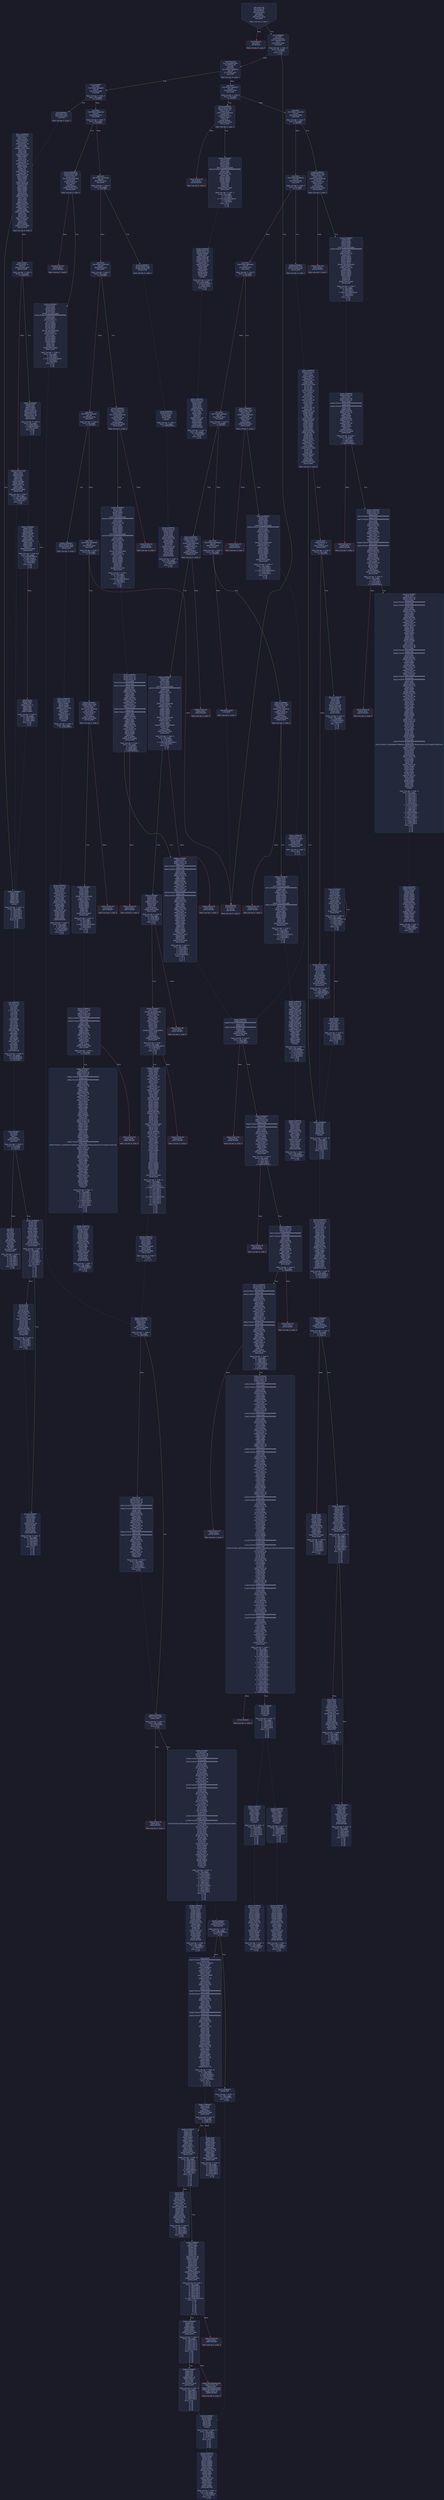 digraph G {
    node [shape=box, style="filled, rounded", color="#565f89", fontcolor="#c0caf5", fontname="Helvetica", fillcolor="#24283b"];
    edge [color="#414868", fontcolor="#c0caf5", fontname="Helvetica"];
    bgcolor="#1a1b26";
    0 [ label = "[00] PUSH1 80
[02] PUSH1 40
[04] MSTORE
[05] CALLVALUE
[06] DUP1
[07] ISZERO
[08] PUSH2 0010
[0b] JUMPI

Stack size req: 0, sizeΔ: 1
" shape = invhouse]
    1 [ label = "[0c] PUSH1 00
[0e] DUP1
[0f] REVERT

Stack size req: 0, sizeΔ: 0
" color = "red"]
    2 [ label = "[10] JUMPDEST
[11] POP
[12] PUSH1 04
[14] CALLDATASIZE
[15] LT
[16] PUSH2 00b4
[19] JUMPI

Stack size req: 1, sizeΔ: -1
Entry->Op usage:
	0->17:POP:0
Entry->Exit:
	0->😵
"]
    3 [ label = "[1a] PUSH1 00
[1c] CALLDATALOAD
[1d] PUSH1 e0
[1f] SHR
[20] DUP1
[21] PUSH4 70a08231
[26] GT
[27] PUSH2 0071
[2a] JUMPI

Stack size req: 0, sizeΔ: 1
"]
    4 [ label = "[2b] DUP1
[2c] PUSH4 70a08231
[31] EQ
[32] PUSH2 02b0
[35] JUMPI

Stack size req: 1, sizeΔ: 0
Entry->Op usage:
	0->49:EQ:1
"]
    5 [ label = "[36] DUP1
[37] PUSH4 79cc6790
[3c] EQ
[3d] PUSH2 0308
[40] JUMPI

Stack size req: 1, sizeΔ: 0
Entry->Op usage:
	0->60:EQ:1
"]
    6 [ label = "[41] DUP1
[42] PUSH4 95d89b41
[47] EQ
[48] PUSH2 036e
[4b] JUMPI

Stack size req: 1, sizeΔ: 0
Entry->Op usage:
	0->71:EQ:1
"]
    7 [ label = "[4c] DUP1
[4d] PUSH4 a9059cbb
[52] EQ
[53] PUSH2 03f1
[56] JUMPI

Stack size req: 1, sizeΔ: 0
Entry->Op usage:
	0->82:EQ:1
"]
    8 [ label = "[57] DUP1
[58] PUSH4 cae9ca51
[5d] EQ
[5e] PUSH2 0457
[61] JUMPI

Stack size req: 1, sizeΔ: 0
Entry->Op usage:
	0->93:EQ:1
"]
    9 [ label = "[62] DUP1
[63] PUSH4 dd62ed3e
[68] EQ
[69] PUSH2 0554
[6c] JUMPI

Stack size req: 1, sizeΔ: 0
Entry->Op usage:
	0->104:EQ:1
"]
    10 [ label = "[6d] PUSH2 00b4
[70] JUMP

Stack size req: 0, sizeΔ: 0
"]
    11 [ label = "[71] JUMPDEST
[72] DUP1
[73] PUSH4 06fdde03
[78] EQ
[79] PUSH2 00b9
[7c] JUMPI

Stack size req: 1, sizeΔ: 0
Entry->Op usage:
	0->120:EQ:1
"]
    12 [ label = "[7d] DUP1
[7e] PUSH4 095ea7b3
[83] EQ
[84] PUSH2 013c
[87] JUMPI

Stack size req: 1, sizeΔ: 0
Entry->Op usage:
	0->131:EQ:1
"]
    13 [ label = "[88] DUP1
[89] PUSH4 18160ddd
[8e] EQ
[8f] PUSH2 01a2
[92] JUMPI

Stack size req: 1, sizeΔ: 0
Entry->Op usage:
	0->142:EQ:1
"]
    14 [ label = "[93] DUP1
[94] PUSH4 23b872dd
[99] EQ
[9a] PUSH2 01c0
[9d] JUMPI

Stack size req: 1, sizeΔ: 0
Entry->Op usage:
	0->153:EQ:1
"]
    15 [ label = "[9e] DUP1
[9f] PUSH4 313ce567
[a4] EQ
[a5] PUSH2 0246
[a8] JUMPI

Stack size req: 1, sizeΔ: 0
Entry->Op usage:
	0->164:EQ:1
"]
    16 [ label = "[a9] DUP1
[aa] PUSH4 42966c68
[af] EQ
[b0] PUSH2 026a
[b3] JUMPI

Stack size req: 1, sizeΔ: 0
Entry->Op usage:
	0->175:EQ:1
"]
    17 [ label = "[b4] JUMPDEST
[b5] PUSH1 00
[b7] DUP1
[b8] REVERT

Stack size req: 0, sizeΔ: 0
" color = "red"]
    18 [ label = "[b9] JUMPDEST
[ba] PUSH2 00c1
[bd] PUSH2 05cc
[c0] JUMP

Stack size req: 0, sizeΔ: 1
"]
    19 [ label = "[c1] JUMPDEST
[c2] PUSH1 40
[c4] MLOAD
[c5] DUP1
[c6] DUP1
[c7] PUSH1 20
[c9] ADD
[ca] DUP3
[cb] DUP2
[cc] SUB
[cd] DUP3
[ce] MSTORE
[cf] DUP4
[d0] DUP2
[d1] DUP2
[d2] MLOAD
[d3] DUP2
[d4] MSTORE
[d5] PUSH1 20
[d7] ADD
[d8] SWAP2
[d9] POP
[da] DUP1
[db] MLOAD
[dc] SWAP1
[dd] PUSH1 20
[df] ADD
[e0] SWAP1
[e1] DUP1
[e2] DUP4
[e3] DUP4
[e4] PUSH1 00

Stack size req: 1, sizeΔ: 9
Entry->Op usage:
	0->210:MLOAD:0
	0->219:MLOAD:0
	0->223:ADD:1
"]
    20 [ label = "[e6] JUMPDEST
[e7] DUP4
[e8] DUP2
[e9] LT
[ea] ISZERO
[eb] PUSH2 0101
[ee] JUMPI

Stack size req: 4, sizeΔ: 0
Entry->Op usage:
	0->233:LT:0
	3->233:LT:1
"]
    21 [ label = "[ef] DUP1
[f0] DUP3
[f1] ADD
[f2] MLOAD
[f3] DUP2
[f4] DUP5
[f5] ADD
[f6] MSTORE
[f7] PUSH1 20
[f9] DUP2
[fa] ADD
[fb] SWAP1
[fc] POP
[fd] PUSH2 00e6
[0100] JUMP

Stack size req: 3, sizeΔ: 0
Entry->Op usage:
	0->241:ADD:1
	0->245:ADD:1
	0->250:ADD:0
	0->252:POP:0
	1->241:ADD:0
	2->245:ADD:0
Entry->Exit:
	0->😵
"]
    22 [ label = "[0101] JUMPDEST
[0102] POP
[0103] POP
[0104] POP
[0105] POP
[0106] SWAP1
[0107] POP
[0108] SWAP1
[0109] DUP2
[010a] ADD
[010b] SWAP1
[010c] PUSH1 1f
[010e] AND
[010f] DUP1
[0110] ISZERO
[0111] PUSH2 012e
[0114] JUMPI

Stack size req: 7, sizeΔ: -5
Entry->Op usage:
	0->258:POP:0
	1->259:POP:0
	2->260:POP:0
	3->261:POP:0
	4->266:ADD:0
	4->270:AND:1
	4->272:ISZERO:0
	5->263:POP:0
	6->266:ADD:1
Entry->Exit:
	0->😵
	1->😵
	2->😵
	3->😵
	4->0
	5->😵
	6->😵
"]
    23 [ label = "[0115] DUP1
[0116] DUP3
[0117] SUB
[0118] DUP1
[0119] MLOAD
[011a] PUSH1 01
[011c] DUP4
[011d] PUSH1 20
[011f] SUB
[0120] PUSH2 0100
[0123] EXP
[0124] SUB
[0125] NOT
[0126] AND
[0127] DUP2
[0128] MSTORE
[0129] PUSH1 20
[012b] ADD
[012c] SWAP2
[012d] POP

Stack size req: 2, sizeΔ: 0
Entry->Op usage:
	0->279:SUB:1
	0->287:SUB:1
	1->279:SUB:0
	1->301:POP:0
Entry->Exit:
	1->😵
"]
    24 [ label = "[012e] JUMPDEST
[012f] POP
[0130] SWAP3
[0131] POP
[0132] POP
[0133] POP
[0134] PUSH1 40
[0136] MLOAD
[0137] DUP1
[0138] SWAP2
[0139] SUB
[013a] SWAP1
[013b] RETURN

Stack size req: 5, sizeΔ: -5
Entry->Op usage:
	0->303:POP:0
	1->313:SUB:0
	2->306:POP:0
	3->307:POP:0
	4->305:POP:0
Entry->Exit:
	0->😵
	1->😵
	2->😵
	3->😵
	4->😵
" color = "darkblue"]
    25 [ label = "[013c] JUMPDEST
[013d] PUSH2 0188
[0140] PUSH1 04
[0142] DUP1
[0143] CALLDATASIZE
[0144] SUB
[0145] PUSH1 40
[0147] DUP2
[0148] LT
[0149] ISZERO
[014a] PUSH2 0152
[014d] JUMPI

Stack size req: 0, sizeΔ: 3
"]
    26 [ label = "[014e] PUSH1 00
[0150] DUP1
[0151] REVERT

Stack size req: 0, sizeΔ: 0
" color = "red"]
    27 [ label = "[0152] JUMPDEST
[0153] DUP2
[0154] ADD
[0155] SWAP1
[0156] DUP1
[0157] DUP1
[0158] CALLDATALOAD
[0159] PUSH20 ffffffffffffffffffffffffffffffffffffffff
[016e] AND
[016f] SWAP1
[0170] PUSH1 20
[0172] ADD
[0173] SWAP1
[0174] SWAP3
[0175] SWAP2
[0176] SWAP1
[0177] DUP1
[0178] CALLDATALOAD
[0179] SWAP1
[017a] PUSH1 20
[017c] ADD
[017d] SWAP1
[017e] SWAP3
[017f] SWAP2
[0180] SWAP1
[0181] POP
[0182] POP
[0183] POP
[0184] PUSH2 066a
[0187] JUMP

Stack size req: 2, sizeΔ: 0
Entry->Op usage:
	0->340:ADD:1
	1->340:ADD:0
	1->344:CALLDATALOAD:0
	1->370:ADD:1
	1->386:POP:0
Entry->Exit:
	0->😵
	1->😵
"]
    28 [ label = "[0188] JUMPDEST
[0189] PUSH1 40
[018b] MLOAD
[018c] DUP1
[018d] DUP3
[018e] ISZERO
[018f] ISZERO
[0190] ISZERO
[0191] ISZERO
[0192] DUP2
[0193] MSTORE
[0194] PUSH1 20
[0196] ADD
[0197] SWAP2
[0198] POP
[0199] POP
[019a] PUSH1 40
[019c] MLOAD
[019d] DUP1
[019e] SWAP2
[019f] SUB
[01a0] SWAP1
[01a1] RETURN

Stack size req: 1, sizeΔ: -1
Entry->Op usage:
	0->398:ISZERO:0
	0->408:POP:0
Entry->Exit:
	0->😵
" color = "darkblue"]
    29 [ label = "[01a2] JUMPDEST
[01a3] PUSH2 01aa
[01a6] PUSH2 07ef
[01a9] JUMP

Stack size req: 0, sizeΔ: 1
"]
    30 [ label = "[01aa] JUMPDEST
[01ab] PUSH1 40
[01ad] MLOAD
[01ae] DUP1
[01af] DUP3
[01b0] DUP2
[01b1] MSTORE
[01b2] PUSH1 20
[01b4] ADD
[01b5] SWAP2
[01b6] POP
[01b7] POP
[01b8] PUSH1 40
[01ba] MLOAD
[01bb] DUP1
[01bc] SWAP2
[01bd] SUB
[01be] SWAP1
[01bf] RETURN

Stack size req: 1, sizeΔ: -1
Entry->Op usage:
	0->433:MSTORE:1
	0->438:POP:0
Entry->Exit:
	0->😵
" color = "darkblue"]
    31 [ label = "[01c0] JUMPDEST
[01c1] PUSH2 022c
[01c4] PUSH1 04
[01c6] DUP1
[01c7] CALLDATASIZE
[01c8] SUB
[01c9] PUSH1 60
[01cb] DUP2
[01cc] LT
[01cd] ISZERO
[01ce] PUSH2 01d6
[01d1] JUMPI

Stack size req: 0, sizeΔ: 3
"]
    32 [ label = "[01d2] PUSH1 00
[01d4] DUP1
[01d5] REVERT

Stack size req: 0, sizeΔ: 0
" color = "red"]
    33 [ label = "[01d6] JUMPDEST
[01d7] DUP2
[01d8] ADD
[01d9] SWAP1
[01da] DUP1
[01db] DUP1
[01dc] CALLDATALOAD
[01dd] PUSH20 ffffffffffffffffffffffffffffffffffffffff
[01f2] AND
[01f3] SWAP1
[01f4] PUSH1 20
[01f6] ADD
[01f7] SWAP1
[01f8] SWAP3
[01f9] SWAP2
[01fa] SWAP1
[01fb] DUP1
[01fc] CALLDATALOAD
[01fd] PUSH20 ffffffffffffffffffffffffffffffffffffffff
[0212] AND
[0213] SWAP1
[0214] PUSH1 20
[0216] ADD
[0217] SWAP1
[0218] SWAP3
[0219] SWAP2
[021a] SWAP1
[021b] DUP1
[021c] CALLDATALOAD
[021d] SWAP1
[021e] PUSH1 20
[0220] ADD
[0221] SWAP1
[0222] SWAP3
[0223] SWAP2
[0224] SWAP1
[0225] POP
[0226] POP
[0227] POP
[0228] PUSH2 07f5
[022b] JUMP

Stack size req: 2, sizeΔ: 1
Entry->Op usage:
	0->472:ADD:1
	1->472:ADD:0
	1->476:CALLDATALOAD:0
	1->502:ADD:1
	1->550:POP:0
Entry->Exit:
	0->😵
	1->😵
"]
    34 [ label = "[022c] JUMPDEST
[022d] PUSH1 40
[022f] MLOAD
[0230] DUP1
[0231] DUP3
[0232] ISZERO
[0233] ISZERO
[0234] ISZERO
[0235] ISZERO
[0236] DUP2
[0237] MSTORE
[0238] PUSH1 20
[023a] ADD
[023b] SWAP2
[023c] POP
[023d] POP
[023e] PUSH1 40
[0240] MLOAD
[0241] DUP1
[0242] SWAP2
[0243] SUB
[0244] SWAP1
[0245] RETURN

Stack size req: 1, sizeΔ: -1
Entry->Op usage:
	0->562:ISZERO:0
	0->572:POP:0
Entry->Exit:
	0->😵
" color = "darkblue"]
    35 [ label = "[0246] JUMPDEST
[0247] PUSH2 024e
[024a] PUSH2 0920
[024d] JUMP

Stack size req: 0, sizeΔ: 1
"]
    36 [ label = "[024e] JUMPDEST
[024f] PUSH1 40
[0251] MLOAD
[0252] DUP1
[0253] DUP3
[0254] PUSH1 ff
[0256] AND
[0257] PUSH1 ff
[0259] AND
[025a] DUP2
[025b] MSTORE
[025c] PUSH1 20
[025e] ADD
[025f] SWAP2
[0260] POP
[0261] POP
[0262] PUSH1 40
[0264] MLOAD
[0265] DUP1
[0266] SWAP2
[0267] SUB
[0268] SWAP1
[0269] RETURN

Stack size req: 1, sizeΔ: -1
Entry->Op usage:
	0->598:AND:1
	0->601:AND:1
	0->603:MSTORE:1
	0->608:POP:0
Entry->Exit:
	0->😵
" color = "darkblue"]
    37 [ label = "[026a] JUMPDEST
[026b] PUSH2 0296
[026e] PUSH1 04
[0270] DUP1
[0271] CALLDATASIZE
[0272] SUB
[0273] PUSH1 20
[0275] DUP2
[0276] LT
[0277] ISZERO
[0278] PUSH2 0280
[027b] JUMPI

Stack size req: 0, sizeΔ: 3
"]
    38 [ label = "[027c] PUSH1 00
[027e] DUP1
[027f] REVERT

Stack size req: 0, sizeΔ: 0
" color = "red"]
    39 [ label = "[0280] JUMPDEST
[0281] DUP2
[0282] ADD
[0283] SWAP1
[0284] DUP1
[0285] DUP1
[0286] CALLDATALOAD
[0287] SWAP1
[0288] PUSH1 20
[028a] ADD
[028b] SWAP1
[028c] SWAP3
[028d] SWAP2
[028e] SWAP1
[028f] POP
[0290] POP
[0291] POP
[0292] PUSH2 0933
[0295] JUMP

Stack size req: 2, sizeΔ: -1
Entry->Op usage:
	0->642:ADD:1
	1->642:ADD:0
	1->646:CALLDATALOAD:0
	1->650:ADD:1
	1->656:POP:0
Entry->Exit:
	0->😵
	1->😵
"]
    40 [ label = "[0296] JUMPDEST
[0297] PUSH1 40
[0299] MLOAD
[029a] DUP1
[029b] DUP3
[029c] ISZERO
[029d] ISZERO
[029e] ISZERO
[029f] ISZERO
[02a0] DUP2
[02a1] MSTORE
[02a2] PUSH1 20
[02a4] ADD
[02a5] SWAP2
[02a6] POP
[02a7] POP
[02a8] PUSH1 40
[02aa] MLOAD
[02ab] DUP1
[02ac] SWAP2
[02ad] SUB
[02ae] SWAP1
[02af] RETURN

Stack size req: 1, sizeΔ: -1
Entry->Op usage:
	0->668:ISZERO:0
	0->678:POP:0
Entry->Exit:
	0->😵
" color = "darkblue"]
    41 [ label = "[02b0] JUMPDEST
[02b1] PUSH2 02f2
[02b4] PUSH1 04
[02b6] DUP1
[02b7] CALLDATASIZE
[02b8] SUB
[02b9] PUSH1 20
[02bb] DUP2
[02bc] LT
[02bd] ISZERO
[02be] PUSH2 02c6
[02c1] JUMPI

Stack size req: 0, sizeΔ: 3
"]
    42 [ label = "[02c2] PUSH1 00
[02c4] DUP1
[02c5] REVERT

Stack size req: 0, sizeΔ: 0
" color = "red"]
    43 [ label = "[02c6] JUMPDEST
[02c7] DUP2
[02c8] ADD
[02c9] SWAP1
[02ca] DUP1
[02cb] DUP1
[02cc] CALLDATALOAD
[02cd] PUSH20 ffffffffffffffffffffffffffffffffffffffff
[02e2] AND
[02e3] SWAP1
[02e4] PUSH1 20
[02e6] ADD
[02e7] SWAP1
[02e8] SWAP3
[02e9] SWAP2
[02ea] SWAP1
[02eb] POP
[02ec] POP
[02ed] POP
[02ee] PUSH2 0a35
[02f1] JUMP

Stack size req: 2, sizeΔ: -1
Entry->Op usage:
	0->712:ADD:1
	1->712:ADD:0
	1->716:CALLDATALOAD:0
	1->742:ADD:1
	1->748:POP:0
Entry->Exit:
	0->😵
	1->😵
"]
    44 [ label = "[02f2] JUMPDEST
[02f3] PUSH1 40
[02f5] MLOAD
[02f6] DUP1
[02f7] DUP3
[02f8] DUP2
[02f9] MSTORE
[02fa] PUSH1 20
[02fc] ADD
[02fd] SWAP2
[02fe] POP
[02ff] POP
[0300] PUSH1 40
[0302] MLOAD
[0303] DUP1
[0304] SWAP2
[0305] SUB
[0306] SWAP1
[0307] RETURN

Stack size req: 1, sizeΔ: -1
Entry->Op usage:
	0->761:MSTORE:1
	0->766:POP:0
Entry->Exit:
	0->😵
" color = "darkblue"]
    45 [ label = "[0308] JUMPDEST
[0309] PUSH2 0354
[030c] PUSH1 04
[030e] DUP1
[030f] CALLDATASIZE
[0310] SUB
[0311] PUSH1 40
[0313] DUP2
[0314] LT
[0315] ISZERO
[0316] PUSH2 031e
[0319] JUMPI

Stack size req: 0, sizeΔ: 3
"]
    46 [ label = "[031a] PUSH1 00
[031c] DUP1
[031d] REVERT

Stack size req: 0, sizeΔ: 0
" color = "red"]
    47 [ label = "[031e] JUMPDEST
[031f] DUP2
[0320] ADD
[0321] SWAP1
[0322] DUP1
[0323] DUP1
[0324] CALLDATALOAD
[0325] PUSH20 ffffffffffffffffffffffffffffffffffffffff
[033a] AND
[033b] SWAP1
[033c] PUSH1 20
[033e] ADD
[033f] SWAP1
[0340] SWAP3
[0341] SWAP2
[0342] SWAP1
[0343] DUP1
[0344] CALLDATALOAD
[0345] SWAP1
[0346] PUSH1 20
[0348] ADD
[0349] SWAP1
[034a] SWAP3
[034b] SWAP2
[034c] SWAP1
[034d] POP
[034e] POP
[034f] POP
[0350] PUSH2 0a4d
[0353] JUMP

Stack size req: 2, sizeΔ: 0
Entry->Op usage:
	0->800:ADD:1
	1->800:ADD:0
	1->804:CALLDATALOAD:0
	1->830:ADD:1
	1->846:POP:0
Entry->Exit:
	0->😵
	1->😵
"]
    48 [ label = "[0354] JUMPDEST
[0355] PUSH1 40
[0357] MLOAD
[0358] DUP1
[0359] DUP3
[035a] ISZERO
[035b] ISZERO
[035c] ISZERO
[035d] ISZERO
[035e] DUP2
[035f] MSTORE
[0360] PUSH1 20
[0362] ADD
[0363] SWAP2
[0364] POP
[0365] POP
[0366] PUSH1 40
[0368] MLOAD
[0369] DUP1
[036a] SWAP2
[036b] SUB
[036c] SWAP1
[036d] RETURN

Stack size req: 1, sizeΔ: -1
Entry->Op usage:
	0->858:ISZERO:0
	0->868:POP:0
Entry->Exit:
	0->😵
" color = "darkblue"]
    49 [ label = "[036e] JUMPDEST
[036f] PUSH2 0376
[0372] PUSH2 0c63
[0375] JUMP

Stack size req: 0, sizeΔ: 1
"]
    50 [ label = "[0376] JUMPDEST
[0377] PUSH1 40
[0379] MLOAD
[037a] DUP1
[037b] DUP1
[037c] PUSH1 20
[037e] ADD
[037f] DUP3
[0380] DUP2
[0381] SUB
[0382] DUP3
[0383] MSTORE
[0384] DUP4
[0385] DUP2
[0386] DUP2
[0387] MLOAD
[0388] DUP2
[0389] MSTORE
[038a] PUSH1 20
[038c] ADD
[038d] SWAP2
[038e] POP
[038f] DUP1
[0390] MLOAD
[0391] SWAP1
[0392] PUSH1 20
[0394] ADD
[0395] SWAP1
[0396] DUP1
[0397] DUP4
[0398] DUP4
[0399] PUSH1 00

Stack size req: 1, sizeΔ: 9
Entry->Op usage:
	0->903:MLOAD:0
	0->912:MLOAD:0
	0->916:ADD:1
"]
    51 [ label = "[039b] JUMPDEST
[039c] DUP4
[039d] DUP2
[039e] LT
[039f] ISZERO
[03a0] PUSH2 03b6
[03a3] JUMPI

Stack size req: 4, sizeΔ: 0
Entry->Op usage:
	0->926:LT:0
	3->926:LT:1
"]
    52 [ label = "[03a4] DUP1
[03a5] DUP3
[03a6] ADD
[03a7] MLOAD
[03a8] DUP2
[03a9] DUP5
[03aa] ADD
[03ab] MSTORE
[03ac] PUSH1 20
[03ae] DUP2
[03af] ADD
[03b0] SWAP1
[03b1] POP
[03b2] PUSH2 039b
[03b5] JUMP

Stack size req: 3, sizeΔ: 0
Entry->Op usage:
	0->934:ADD:1
	0->938:ADD:1
	0->943:ADD:0
	0->945:POP:0
	1->934:ADD:0
	2->938:ADD:0
Entry->Exit:
	0->😵
"]
    53 [ label = "[03b6] JUMPDEST
[03b7] POP
[03b8] POP
[03b9] POP
[03ba] POP
[03bb] SWAP1
[03bc] POP
[03bd] SWAP1
[03be] DUP2
[03bf] ADD
[03c0] SWAP1
[03c1] PUSH1 1f
[03c3] AND
[03c4] DUP1
[03c5] ISZERO
[03c6] PUSH2 03e3
[03c9] JUMPI

Stack size req: 7, sizeΔ: -5
Entry->Op usage:
	0->951:POP:0
	1->952:POP:0
	2->953:POP:0
	3->954:POP:0
	4->959:ADD:0
	4->963:AND:1
	4->965:ISZERO:0
	5->956:POP:0
	6->959:ADD:1
Entry->Exit:
	0->😵
	1->😵
	2->😵
	3->😵
	4->0
	5->😵
	6->😵
"]
    54 [ label = "[03ca] DUP1
[03cb] DUP3
[03cc] SUB
[03cd] DUP1
[03ce] MLOAD
[03cf] PUSH1 01
[03d1] DUP4
[03d2] PUSH1 20
[03d4] SUB
[03d5] PUSH2 0100
[03d8] EXP
[03d9] SUB
[03da] NOT
[03db] AND
[03dc] DUP2
[03dd] MSTORE
[03de] PUSH1 20
[03e0] ADD
[03e1] SWAP2
[03e2] POP

Stack size req: 2, sizeΔ: 0
Entry->Op usage:
	0->972:SUB:1
	0->980:SUB:1
	1->972:SUB:0
	1->994:POP:0
Entry->Exit:
	1->😵
"]
    55 [ label = "[03e3] JUMPDEST
[03e4] POP
[03e5] SWAP3
[03e6] POP
[03e7] POP
[03e8] POP
[03e9] PUSH1 40
[03eb] MLOAD
[03ec] DUP1
[03ed] SWAP2
[03ee] SUB
[03ef] SWAP1
[03f0] RETURN

Stack size req: 5, sizeΔ: -5
Entry->Op usage:
	0->996:POP:0
	1->1006:SUB:0
	2->999:POP:0
	3->1000:POP:0
	4->998:POP:0
Entry->Exit:
	0->😵
	1->😵
	2->😵
	3->😵
	4->😵
" color = "darkblue"]
    56 [ label = "[03f1] JUMPDEST
[03f2] PUSH2 043d
[03f5] PUSH1 04
[03f7] DUP1
[03f8] CALLDATASIZE
[03f9] SUB
[03fa] PUSH1 40
[03fc] DUP2
[03fd] LT
[03fe] ISZERO
[03ff] PUSH2 0407
[0402] JUMPI

Stack size req: 0, sizeΔ: 3
"]
    57 [ label = "[0403] PUSH1 00
[0405] DUP1
[0406] REVERT

Stack size req: 0, sizeΔ: 0
" color = "red"]
    58 [ label = "[0407] JUMPDEST
[0408] DUP2
[0409] ADD
[040a] SWAP1
[040b] DUP1
[040c] DUP1
[040d] CALLDATALOAD
[040e] PUSH20 ffffffffffffffffffffffffffffffffffffffff
[0423] AND
[0424] SWAP1
[0425] PUSH1 20
[0427] ADD
[0428] SWAP1
[0429] SWAP3
[042a] SWAP2
[042b] SWAP1
[042c] DUP1
[042d] CALLDATALOAD
[042e] SWAP1
[042f] PUSH1 20
[0431] ADD
[0432] SWAP1
[0433] SWAP3
[0434] SWAP2
[0435] SWAP1
[0436] POP
[0437] POP
[0438] POP
[0439] PUSH2 0d01
[043c] JUMP

Stack size req: 2, sizeΔ: 0
Entry->Op usage:
	0->1033:ADD:1
	1->1033:ADD:0
	1->1037:CALLDATALOAD:0
	1->1063:ADD:1
	1->1079:POP:0
Entry->Exit:
	0->😵
	1->😵
"]
    59 [ label = "[043d] JUMPDEST
[043e] PUSH1 40
[0440] MLOAD
[0441] DUP1
[0442] DUP3
[0443] ISZERO
[0444] ISZERO
[0445] ISZERO
[0446] ISZERO
[0447] DUP2
[0448] MSTORE
[0449] PUSH1 20
[044b] ADD
[044c] SWAP2
[044d] POP
[044e] POP
[044f] PUSH1 40
[0451] MLOAD
[0452] DUP1
[0453] SWAP2
[0454] SUB
[0455] SWAP1
[0456] RETURN

Stack size req: 1, sizeΔ: -1
Entry->Op usage:
	0->1091:ISZERO:0
	0->1101:POP:0
Entry->Exit:
	0->😵
" color = "darkblue"]
    60 [ label = "[0457] JUMPDEST
[0458] PUSH2 053a
[045b] PUSH1 04
[045d] DUP1
[045e] CALLDATASIZE
[045f] SUB
[0460] PUSH1 60
[0462] DUP2
[0463] LT
[0464] ISZERO
[0465] PUSH2 046d
[0468] JUMPI

Stack size req: 0, sizeΔ: 3
"]
    61 [ label = "[0469] PUSH1 00
[046b] DUP1
[046c] REVERT

Stack size req: 0, sizeΔ: 0
" color = "red"]
    62 [ label = "[046d] JUMPDEST
[046e] DUP2
[046f] ADD
[0470] SWAP1
[0471] DUP1
[0472] DUP1
[0473] CALLDATALOAD
[0474] PUSH20 ffffffffffffffffffffffffffffffffffffffff
[0489] AND
[048a] SWAP1
[048b] PUSH1 20
[048d] ADD
[048e] SWAP1
[048f] SWAP3
[0490] SWAP2
[0491] SWAP1
[0492] DUP1
[0493] CALLDATALOAD
[0494] SWAP1
[0495] PUSH1 20
[0497] ADD
[0498] SWAP1
[0499] SWAP3
[049a] SWAP2
[049b] SWAP1
[049c] DUP1
[049d] CALLDATALOAD
[049e] SWAP1
[049f] PUSH1 20
[04a1] ADD
[04a2] SWAP1
[04a3] PUSH5 0100000000
[04a9] DUP2
[04aa] GT
[04ab] ISZERO
[04ac] PUSH2 04b4
[04af] JUMPI

Stack size req: 2, sizeΔ: 4
Entry->Op usage:
	0->1135:ADD:1
	1->1135:ADD:0
	1->1139:CALLDATALOAD:0
	1->1165:ADD:1
Entry->Exit:
	0->😵
	1->2
"]
    63 [ label = "[04b0] PUSH1 00
[04b2] DUP1
[04b3] REVERT

Stack size req: 0, sizeΔ: 0
" color = "red"]
    64 [ label = "[04b4] JUMPDEST
[04b5] DUP3
[04b6] ADD
[04b7] DUP4
[04b8] PUSH1 20
[04ba] DUP3
[04bb] ADD
[04bc] GT
[04bd] ISZERO
[04be] PUSH2 04c6
[04c1] JUMPI

Stack size req: 4, sizeΔ: 0
Entry->Op usage:
	0->1206:ADD:1
	2->1206:ADD:0
	3->1212:GT:1
Entry->Exit:
	0->😵
"]
    65 [ label = "[04c2] PUSH1 00
[04c4] DUP1
[04c5] REVERT

Stack size req: 0, sizeΔ: 0
" color = "red"]
    66 [ label = "[04c6] JUMPDEST
[04c7] DUP1
[04c8] CALLDATALOAD
[04c9] SWAP1
[04ca] PUSH1 20
[04cc] ADD
[04cd] SWAP2
[04ce] DUP5
[04cf] PUSH1 01
[04d1] DUP4
[04d2] MUL
[04d3] DUP5
[04d4] ADD
[04d5] GT
[04d6] PUSH5 0100000000
[04dc] DUP4
[04dd] GT
[04de] OR
[04df] ISZERO
[04e0] PUSH2 04e8
[04e3] JUMPI

Stack size req: 4, sizeΔ: 1
Entry->Op usage:
	0->1224:CALLDATALOAD:0
	0->1228:ADD:1
	3->1237:GT:1
Entry->Exit:
	0->😵
	1->0
"]
    67 [ label = "[04e4] PUSH1 00
[04e6] DUP1
[04e7] REVERT

Stack size req: 0, sizeΔ: 0
" color = "red"]
    68 [ label = "[04e8] JUMPDEST
[04e9] SWAP2
[04ea] SWAP1
[04eb] DUP1
[04ec] DUP1
[04ed] PUSH1 1f
[04ef] ADD
[04f0] PUSH1 20
[04f2] DUP1
[04f3] SWAP2
[04f4] DIV
[04f5] MUL
[04f6] PUSH1 20
[04f8] ADD
[04f9] PUSH1 40
[04fb] MLOAD
[04fc] SWAP1
[04fd] DUP2
[04fe] ADD
[04ff] PUSH1 40
[0501] MSTORE
[0502] DUP1
[0503] SWAP4
[0504] SWAP3
[0505] SWAP2
[0506] SWAP1
[0507] DUP2
[0508] DUP2
[0509] MSTORE
[050a] PUSH1 20
[050c] ADD
[050d] DUP4
[050e] DUP4
[050f] DUP1
[0510] DUP3
[0511] DUP5
[0512] CALLDATACOPY
[0513] PUSH1 00
[0515] DUP2
[0516] DUP5
[0517] ADD
[0518] MSTORE
[0519] PUSH1 1f
[051b] NOT
[051c] PUSH1 1f
[051e] DUP3
[051f] ADD
[0520] AND
[0521] SWAP1
[0522] POP
[0523] DUP1
[0524] DUP4
[0525] ADD
[0526] SWAP3
[0527] POP
[0528] POP
[0529] POP
[052a] POP
[052b] POP
[052c] POP
[052d] POP
[052e] SWAP2
[052f] SWAP3
[0530] SWAP2
[0531] SWAP3
[0532] SWAP1
[0533] POP
[0534] POP
[0535] POP
[0536] PUSH2 0d18
[0539] JUMP

Stack size req: 5, sizeΔ: -4
Entry->Op usage:
	0->1331:POP:0
	1->1263:ADD:1
	1->1289:MSTORE:1
	1->1298:CALLDATACOPY:2
	1->1303:ADD:1
	1->1311:ADD:0
	1->1314:POP:0
	1->1323:POP:0
	1->1324:POP:0
	2->1298:CALLDATACOPY:1
	2->1321:POP:0
	2->1325:POP:0
	3->1332:POP:0
	4->1333:POP:0
Entry->Exit:
	0->😵
	1->😵
	2->😵
	3->😵
	4->😵
"]
    69 [ label = "[053a] JUMPDEST
[053b] PUSH1 40
[053d] MLOAD
[053e] DUP1
[053f] DUP3
[0540] ISZERO
[0541] ISZERO
[0542] ISZERO
[0543] ISZERO
[0544] DUP2
[0545] MSTORE
[0546] PUSH1 20
[0548] ADD
[0549] SWAP2
[054a] POP
[054b] POP
[054c] PUSH1 40
[054e] MLOAD
[054f] DUP1
[0550] SWAP2
[0551] SUB
[0552] SWAP1
[0553] RETURN

Stack size req: 1, sizeΔ: -1
Entry->Op usage:
	0->1344:ISZERO:0
	0->1354:POP:0
Entry->Exit:
	0->😵
" color = "darkblue"]
    70 [ label = "[0554] JUMPDEST
[0555] PUSH2 05b6
[0558] PUSH1 04
[055a] DUP1
[055b] CALLDATASIZE
[055c] SUB
[055d] PUSH1 40
[055f] DUP2
[0560] LT
[0561] ISZERO
[0562] PUSH2 056a
[0565] JUMPI

Stack size req: 0, sizeΔ: 3
"]
    71 [ label = "[0566] PUSH1 00
[0568] DUP1
[0569] REVERT

Stack size req: 0, sizeΔ: 0
" color = "red"]
    72 [ label = "[056a] JUMPDEST
[056b] DUP2
[056c] ADD
[056d] SWAP1
[056e] DUP1
[056f] DUP1
[0570] CALLDATALOAD
[0571] PUSH20 ffffffffffffffffffffffffffffffffffffffff
[0586] AND
[0587] SWAP1
[0588] PUSH1 20
[058a] ADD
[058b] SWAP1
[058c] SWAP3
[058d] SWAP2
[058e] SWAP1
[058f] DUP1
[0590] CALLDATALOAD
[0591] PUSH20 ffffffffffffffffffffffffffffffffffffffff
[05a6] AND
[05a7] SWAP1
[05a8] PUSH1 20
[05aa] ADD
[05ab] SWAP1
[05ac] SWAP3
[05ad] SWAP2
[05ae] SWAP1
[05af] POP
[05b0] POP
[05b1] POP
[05b2] PUSH2 0e80
[05b5] JUMP

Stack size req: 2, sizeΔ: 0
Entry->Op usage:
	0->1388:ADD:1
	1->1388:ADD:0
	1->1392:CALLDATALOAD:0
	1->1418:ADD:1
	1->1456:POP:0
Entry->Exit:
	0->😵
	1->😵
"]
    73 [ label = "[05b6] JUMPDEST
[05b7] PUSH1 40
[05b9] MLOAD
[05ba] DUP1
[05bb] DUP3
[05bc] DUP2
[05bd] MSTORE
[05be] PUSH1 20
[05c0] ADD
[05c1] SWAP2
[05c2] POP
[05c3] POP
[05c4] PUSH1 40
[05c6] MLOAD
[05c7] DUP1
[05c8] SWAP2
[05c9] SUB
[05ca] SWAP1
[05cb] RETURN

Stack size req: 1, sizeΔ: -1
Entry->Op usage:
	0->1469:MSTORE:1
	0->1474:POP:0
Entry->Exit:
	0->😵
" color = "darkblue"]
    74 [ label = "[05cc] JUMPDEST
[05cd] PUSH1 00
[05cf] DUP1
[05d0] SLOAD
[05d1] PUSH1 01
[05d3] DUP2
[05d4] PUSH1 01
[05d6] AND
[05d7] ISZERO
[05d8] PUSH2 0100
[05db] MUL
[05dc] SUB
[05dd] AND
[05de] PUSH1 02
[05e0] SWAP1
[05e1] DIV
[05e2] DUP1
[05e3] PUSH1 1f
[05e5] ADD
[05e6] PUSH1 20
[05e8] DUP1
[05e9] SWAP2
[05ea] DIV
[05eb] MUL
[05ec] PUSH1 20
[05ee] ADD
[05ef] PUSH1 40
[05f1] MLOAD
[05f2] SWAP1
[05f3] DUP2
[05f4] ADD
[05f5] PUSH1 40
[05f7] MSTORE
[05f8] DUP1
[05f9] SWAP3
[05fa] SWAP2
[05fb] SWAP1
[05fc] DUP2
[05fd] DUP2
[05fe] MSTORE
[05ff] PUSH1 20
[0601] ADD
[0602] DUP3
[0603] DUP1
[0604] SLOAD
[0605] PUSH1 01
[0607] DUP2
[0608] PUSH1 01
[060a] AND
[060b] ISZERO
[060c] PUSH2 0100
[060f] MUL
[0610] SUB
[0611] AND
[0612] PUSH1 02
[0614] SWAP1
[0615] DIV
[0616] DUP1
[0617] ISZERO
[0618] PUSH2 0662
[061b] JUMPI

Stack size req: 0, sizeΔ: 6
"]
    75 [ label = "[061c] DUP1
[061d] PUSH1 1f
[061f] LT
[0620] PUSH2 0637
[0623] JUMPI

Stack size req: 1, sizeΔ: 0
Entry->Op usage:
	0->1567:LT:1
"]
    76 [ label = "[0624] PUSH2 0100
[0627] DUP1
[0628] DUP4
[0629] SLOAD
[062a] DIV
[062b] MUL
[062c] DUP4
[062d] MSTORE
[062e] SWAP2
[062f] PUSH1 20
[0631] ADD
[0632] SWAP2
[0633] PUSH2 0662
[0636] JUMP

Stack size req: 3, sizeΔ: 0
Entry->Op usage:
	1->1577:SLOAD:0
	2->1581:MSTORE:0
	2->1585:ADD:1
Entry->Exit:
	2->😵
"]
    77 [ label = "[0637] JUMPDEST
[0638] DUP3
[0639] ADD
[063a] SWAP2
[063b] SWAP1
[063c] PUSH1 00
[063e] MSTORE
[063f] PUSH1 20
[0641] PUSH1 00
[0643] SHA3
[0644] SWAP1

Stack size req: 3, sizeΔ: 0
Entry->Op usage:
	0->1593:ADD:1
	1->1598:MSTORE:1
	2->1593:ADD:0
Entry->Exit:
	0->😵
	1->😵
	2->0
"]
    78 [ label = "[0645] JUMPDEST
[0646] DUP2
[0647] SLOAD
[0648] DUP2
[0649] MSTORE
[064a] SWAP1
[064b] PUSH1 01
[064d] ADD
[064e] SWAP1
[064f] PUSH1 20
[0651] ADD
[0652] DUP1
[0653] DUP4
[0654] GT
[0655] PUSH2 0645
[0658] JUMPI

Stack size req: 3, sizeΔ: 0
Entry->Op usage:
	0->1609:MSTORE:0
	0->1617:ADD:1
	1->1607:SLOAD:0
	1->1613:ADD:1
	2->1620:GT:0
Entry->Exit:
	0->😵
	1->😵
"]
    79 [ label = "[0659] DUP3
[065a] SWAP1
[065b] SUB
[065c] PUSH1 1f
[065e] AND
[065f] DUP3
[0660] ADD
[0661] SWAP2

Stack size req: 3, sizeΔ: 0
Entry->Op usage:
	0->1627:SUB:0
	2->1627:SUB:1
	2->1632:ADD:0
Entry->Exit:
	0->😵
	2->0
"]
    80 [ label = "[0662] JUMPDEST
[0663] POP
[0664] POP
[0665] POP
[0666] POP
[0667] POP
[0668] DUP2
[0669] JUMP
Indirect!

Stack size req: 7, sizeΔ: -5
Entry->Op usage:
	0->1635:POP:0
	1->1636:POP:0
	2->1637:POP:0
	3->1638:POP:0
	4->1639:POP:0
	6->1641:JUMP:0
Entry->Exit:
	0->😵
	1->😵
	2->😵
	3->😵
	4->😵
" color = "teal"]
    81 [ label = "[066a] JUMPDEST
[066b] PUSH1 00
[066d] DUP1
[066e] DUP3
[066f] EQ
[0670] DUP1
[0671] PUSH2 06f6
[0674] JUMPI

Stack size req: 1, sizeΔ: 2
Entry->Op usage:
	0->1647:EQ:0
"]
    82 [ label = "[0675] POP
[0676] PUSH1 00
[0678] PUSH1 05
[067a] PUSH1 00
[067c] CALLER
[067d] PUSH20 ffffffffffffffffffffffffffffffffffffffff
[0692] AND
[0693] PUSH20 ffffffffffffffffffffffffffffffffffffffff
[06a8] AND
[06a9] DUP2
[06aa] MSTORE
[06ab] PUSH1 20
[06ad] ADD
[06ae] SWAP1
[06af] DUP2
[06b0] MSTORE
[06b1] PUSH1 20
[06b3] ADD
[06b4] PUSH1 00
[06b6] SHA3
[06b7] PUSH1 00
[06b9] DUP6
[06ba] PUSH20 ffffffffffffffffffffffffffffffffffffffff
[06cf] AND
[06d0] PUSH20 ffffffffffffffffffffffffffffffffffffffff
[06e5] AND
[06e6] DUP2
[06e7] MSTORE
[06e8] PUSH1 20
[06ea] ADD
[06eb] SWAP1
[06ec] DUP2
[06ed] MSTORE
[06ee] PUSH1 20
[06f0] ADD
[06f1] PUSH1 00
[06f3] SHA3
[06f4] SLOAD
[06f5] EQ

Stack size req: 4, sizeΔ: 0
Entry->Op usage:
	0->1653:POP:0
	3->1743:AND:1
	3->1765:AND:1
	3->1767:MSTORE:1
Entry->Exit:
	0->😵
"]
    83 [ label = "[06f6] JUMPDEST
[06f7] PUSH2 06ff
[06fa] JUMPI

Stack size req: 1, sizeΔ: -1
Entry->Op usage:
	0->1786:JUMPI:1
Entry->Exit:
	0->😵
"]
    84 [ label = "[06fb] PUSH1 00
[06fd] DUP1
[06fe] REVERT

Stack size req: 0, sizeΔ: 0
" color = "red"]
    85 [ label = "[06ff] JUMPDEST
[0700] DUP2
[0701] PUSH1 05
[0703] PUSH1 00
[0705] CALLER
[0706] PUSH20 ffffffffffffffffffffffffffffffffffffffff
[071b] AND
[071c] PUSH20 ffffffffffffffffffffffffffffffffffffffff
[0731] AND
[0732] DUP2
[0733] MSTORE
[0734] PUSH1 20
[0736] ADD
[0737] SWAP1
[0738] DUP2
[0739] MSTORE
[073a] PUSH1 20
[073c] ADD
[073d] PUSH1 00
[073f] SHA3
[0740] PUSH1 00
[0742] DUP6
[0743] PUSH20 ffffffffffffffffffffffffffffffffffffffff
[0758] AND
[0759] PUSH20 ffffffffffffffffffffffffffffffffffffffff
[076e] AND
[076f] DUP2
[0770] MSTORE
[0771] PUSH1 20
[0773] ADD
[0774] SWAP1
[0775] DUP2
[0776] MSTORE
[0777] PUSH1 20
[0779] ADD
[077a] PUSH1 00
[077c] SHA3
[077d] DUP2
[077e] SWAP1
[077f] SSTORE
[0780] POP
[0781] DUP3
[0782] PUSH20 ffffffffffffffffffffffffffffffffffffffff
[0797] AND
[0798] CALLER
[0799] PUSH20 ffffffffffffffffffffffffffffffffffffffff
[07ae] AND
[07af] PUSH32 8c5be1e5ebec7d5bd14f71427d1e84f3dd0314c0f7b2291e5b200ac8c7c3b925
[07d0] DUP5
[07d1] PUSH1 40
[07d3] MLOAD
[07d4] DUP1
[07d5] DUP3
[07d6] DUP2
[07d7] MSTORE
[07d8] PUSH1 20
[07da] ADD
[07db] SWAP2
[07dc] POP
[07dd] POP
[07de] PUSH1 40
[07e0] MLOAD
[07e1] DUP1
[07e2] SWAP2
[07e3] SUB
[07e4] SWAP1
[07e5] LOG3
[07e6] PUSH1 01
[07e8] SWAP1
[07e9] POP
[07ea] SWAP3
[07eb] SWAP2
[07ec] POP
[07ed] POP
[07ee] JUMP
Indirect!

Stack size req: 4, sizeΔ: -3
Entry->Op usage:
	0->2025:POP:0
	1->1919:SSTORE:1
	1->1920:POP:0
	1->2007:MSTORE:1
	1->2012:POP:0
	1->2029:POP:0
	2->1880:AND:1
	2->1902:AND:1
	2->1904:MSTORE:1
	2->1943:AND:1
	2->2021:LOG3:4
	2->2028:POP:0
	3->2030:JUMP:0
Entry->Exit:
	0->😵
	1->😵
	2->😵
	3->😵
" color = "teal"]
    86 [ label = "[07ef] JUMPDEST
[07f0] PUSH1 03
[07f2] SLOAD
[07f3] DUP2
[07f4] JUMP
Indirect!

Stack size req: 1, sizeΔ: 1
Entry->Op usage:
	0->2036:JUMP:0
" color = "teal"]
    87 [ label = "[07f5] JUMPDEST
[07f6] PUSH1 00
[07f8] PUSH1 05
[07fa] PUSH1 00
[07fc] DUP6
[07fd] PUSH20 ffffffffffffffffffffffffffffffffffffffff
[0812] AND
[0813] PUSH20 ffffffffffffffffffffffffffffffffffffffff
[0828] AND
[0829] DUP2
[082a] MSTORE
[082b] PUSH1 20
[082d] ADD
[082e] SWAP1
[082f] DUP2
[0830] MSTORE
[0831] PUSH1 20
[0833] ADD
[0834] PUSH1 00
[0836] SHA3
[0837] PUSH1 00
[0839] CALLER
[083a] PUSH20 ffffffffffffffffffffffffffffffffffffffff
[084f] AND
[0850] PUSH20 ffffffffffffffffffffffffffffffffffffffff
[0865] AND
[0866] DUP2
[0867] MSTORE
[0868] PUSH1 20
[086a] ADD
[086b] SWAP1
[086c] DUP2
[086d] MSTORE
[086e] PUSH1 20
[0870] ADD
[0871] PUSH1 00
[0873] SHA3
[0874] SLOAD
[0875] DUP3
[0876] GT
[0877] ISZERO
[0878] PUSH2 0880
[087b] JUMPI

Stack size req: 3, sizeΔ: 1
Entry->Op usage:
	0->2166:GT:0
	2->2066:AND:1
	2->2088:AND:1
	2->2090:MSTORE:1
"]
    88 [ label = "[087c] PUSH1 00
[087e] DUP1
[087f] REVERT

Stack size req: 0, sizeΔ: 0
" color = "red"]
    89 [ label = "[0880] JUMPDEST
[0881] DUP2
[0882] PUSH1 05
[0884] PUSH1 00
[0886] DUP7
[0887] PUSH20 ffffffffffffffffffffffffffffffffffffffff
[089c] AND
[089d] PUSH20 ffffffffffffffffffffffffffffffffffffffff
[08b2] AND
[08b3] DUP2
[08b4] MSTORE
[08b5] PUSH1 20
[08b7] ADD
[08b8] SWAP1
[08b9] DUP2
[08ba] MSTORE
[08bb] PUSH1 20
[08bd] ADD
[08be] PUSH1 00
[08c0] SHA3
[08c1] PUSH1 00
[08c3] CALLER
[08c4] PUSH20 ffffffffffffffffffffffffffffffffffffffff
[08d9] AND
[08da] PUSH20 ffffffffffffffffffffffffffffffffffffffff
[08ef] AND
[08f0] DUP2
[08f1] MSTORE
[08f2] PUSH1 20
[08f4] ADD
[08f5] SWAP1
[08f6] DUP2
[08f7] MSTORE
[08f8] PUSH1 20
[08fa] ADD
[08fb] PUSH1 00
[08fd] SHA3
[08fe] PUSH1 00
[0900] DUP3
[0901] DUP3
[0902] SLOAD
[0903] SUB
[0904] SWAP3
[0905] POP
[0906] POP
[0907] DUP2
[0908] SWAP1
[0909] SSTORE
[090a] POP
[090b] PUSH2 0915
[090e] DUP5
[090f] DUP5
[0910] DUP5
[0911] PUSH2 0ea5
[0914] JUMP

Stack size req: 4, sizeΔ: 4
Entry->Op usage:
	1->2307:SUB:1
	1->2309:POP:0
	3->2204:AND:1
	3->2226:AND:1
	3->2228:MSTORE:1
Entry->Exit:
	1->0, 5
	2->1, 6
	3->2, 7
"]
    90 [ label = "[0915] JUMPDEST
[0916] PUSH1 01
[0918] SWAP1
[0919] POP
[091a] SWAP4
[091b] SWAP3
[091c] POP
[091d] POP
[091e] POP
[091f] JUMP
Indirect!

Stack size req: 5, sizeΔ: -4
Entry->Op usage:
	0->2329:POP:0
	1->2333:POP:0
	2->2334:POP:0
	3->2332:POP:0
	4->2335:JUMP:0
Entry->Exit:
	0->😵
	1->😵
	2->😵
	3->😵
	4->😵
" color = "teal"]
    91 [ label = "[0920] JUMPDEST
[0921] PUSH1 02
[0923] PUSH1 00
[0925] SWAP1
[0926] SLOAD
[0927] SWAP1
[0928] PUSH2 0100
[092b] EXP
[092c] SWAP1
[092d] DIV
[092e] PUSH1 ff
[0930] AND
[0931] DUP2
[0932] JUMP
Indirect!

Stack size req: 1, sizeΔ: 1
Entry->Op usage:
	0->2354:JUMP:0
" color = "teal"]
    92 [ label = "[0933] JUMPDEST
[0934] PUSH1 00
[0936] DUP2
[0937] PUSH1 04
[0939] PUSH1 00
[093b] CALLER
[093c] PUSH20 ffffffffffffffffffffffffffffffffffffffff
[0951] AND
[0952] PUSH20 ffffffffffffffffffffffffffffffffffffffff
[0967] AND
[0968] DUP2
[0969] MSTORE
[096a] PUSH1 20
[096c] ADD
[096d] SWAP1
[096e] DUP2
[096f] MSTORE
[0970] PUSH1 20
[0972] ADD
[0973] PUSH1 00
[0975] SHA3
[0976] SLOAD
[0977] LT
[0978] ISZERO
[0979] PUSH2 0981
[097c] JUMPI

Stack size req: 1, sizeΔ: 1
Entry->Op usage:
	0->2423:LT:1
"]
    93 [ label = "[097d] PUSH1 00
[097f] DUP1
[0980] REVERT

Stack size req: 0, sizeΔ: 0
" color = "red"]
    94 [ label = "[0981] JUMPDEST
[0982] DUP2
[0983] PUSH1 04
[0985] PUSH1 00
[0987] CALLER
[0988] PUSH20 ffffffffffffffffffffffffffffffffffffffff
[099d] AND
[099e] PUSH20 ffffffffffffffffffffffffffffffffffffffff
[09b3] AND
[09b4] DUP2
[09b5] MSTORE
[09b6] PUSH1 20
[09b8] ADD
[09b9] SWAP1
[09ba] DUP2
[09bb] MSTORE
[09bc] PUSH1 20
[09be] ADD
[09bf] PUSH1 00
[09c1] SHA3
[09c2] PUSH1 00
[09c4] DUP3
[09c5] DUP3
[09c6] SLOAD
[09c7] SUB
[09c8] SWAP3
[09c9] POP
[09ca] POP
[09cb] DUP2
[09cc] SWAP1
[09cd] SSTORE
[09ce] POP
[09cf] DUP2
[09d0] PUSH1 03
[09d2] PUSH1 00
[09d4] DUP3
[09d5] DUP3
[09d6] SLOAD
[09d7] SUB
[09d8] SWAP3
[09d9] POP
[09da] POP
[09db] DUP2
[09dc] SWAP1
[09dd] SSTORE
[09de] POP
[09df] CALLER
[09e0] PUSH20 ffffffffffffffffffffffffffffffffffffffff
[09f5] AND
[09f6] PUSH32 cc16f5dbb4873280815c1ee09dbd06736cffcc184412cf7a71a0fdb75d397ca5
[0a17] DUP4
[0a18] PUSH1 40
[0a1a] MLOAD
[0a1b] DUP1
[0a1c] DUP3
[0a1d] DUP2
[0a1e] MSTORE
[0a1f] PUSH1 20
[0a21] ADD
[0a22] SWAP2
[0a23] POP
[0a24] POP
[0a25] PUSH1 40
[0a27] MLOAD
[0a28] DUP1
[0a29] SWAP2
[0a2a] SUB
[0a2b] SWAP1
[0a2c] LOG2
[0a2d] PUSH1 01
[0a2f] SWAP1
[0a30] POP
[0a31] SWAP2
[0a32] SWAP1
[0a33] POP
[0a34] JUMP
Indirect!

Stack size req: 3, sizeΔ: -2
Entry->Op usage:
	0->2608:POP:0
	1->2503:SUB:1
	1->2505:POP:0
	1->2519:SUB:1
	1->2521:POP:0
	1->2590:MSTORE:1
	1->2595:POP:0
	1->2611:POP:0
	2->2612:JUMP:0
Entry->Exit:
	0->😵
	1->😵
	2->😵
" color = "teal"]
    95 [ label = "[0a35] JUMPDEST
[0a36] PUSH1 04
[0a38] PUSH1 20
[0a3a] MSTORE
[0a3b] DUP1
[0a3c] PUSH1 00
[0a3e] MSTORE
[0a3f] PUSH1 40
[0a41] PUSH1 00
[0a43] SHA3
[0a44] PUSH1 00
[0a46] SWAP2
[0a47] POP
[0a48] SWAP1
[0a49] POP
[0a4a] SLOAD
[0a4b] DUP2
[0a4c] JUMP
Indirect!

Stack size req: 2, sizeΔ: 0
Entry->Op usage:
	0->2622:MSTORE:1
	0->2631:POP:0
	1->2636:JUMP:0
Entry->Exit:
	0->😵
" color = "teal"]
    96 [ label = "[0a4d] JUMPDEST
[0a4e] PUSH1 00
[0a50] DUP2
[0a51] PUSH1 04
[0a53] PUSH1 00
[0a55] DUP6
[0a56] PUSH20 ffffffffffffffffffffffffffffffffffffffff
[0a6b] AND
[0a6c] PUSH20 ffffffffffffffffffffffffffffffffffffffff
[0a81] AND
[0a82] DUP2
[0a83] MSTORE
[0a84] PUSH1 20
[0a86] ADD
[0a87] SWAP1
[0a88] DUP2
[0a89] MSTORE
[0a8a] PUSH1 20
[0a8c] ADD
[0a8d] PUSH1 00
[0a8f] SHA3
[0a90] SLOAD
[0a91] LT
[0a92] ISZERO
[0a93] PUSH2 0a9b
[0a96] JUMPI

Stack size req: 2, sizeΔ: 1
Entry->Op usage:
	0->2705:LT:1
	1->2667:AND:1
	1->2689:AND:1
	1->2691:MSTORE:1
"]
    97 [ label = "[0a97] PUSH1 00
[0a99] DUP1
[0a9a] REVERT

Stack size req: 0, sizeΔ: 0
" color = "red"]
    98 [ label = "[0a9b] JUMPDEST
[0a9c] PUSH1 05
[0a9e] PUSH1 00
[0aa0] DUP5
[0aa1] PUSH20 ffffffffffffffffffffffffffffffffffffffff
[0ab6] AND
[0ab7] PUSH20 ffffffffffffffffffffffffffffffffffffffff
[0acc] AND
[0acd] DUP2
[0ace] MSTORE
[0acf] PUSH1 20
[0ad1] ADD
[0ad2] SWAP1
[0ad3] DUP2
[0ad4] MSTORE
[0ad5] PUSH1 20
[0ad7] ADD
[0ad8] PUSH1 00
[0ada] SHA3
[0adb] PUSH1 00
[0add] CALLER
[0ade] PUSH20 ffffffffffffffffffffffffffffffffffffffff
[0af3] AND
[0af4] PUSH20 ffffffffffffffffffffffffffffffffffffffff
[0b09] AND
[0b0a] DUP2
[0b0b] MSTORE
[0b0c] PUSH1 20
[0b0e] ADD
[0b0f] SWAP1
[0b10] DUP2
[0b11] MSTORE
[0b12] PUSH1 20
[0b14] ADD
[0b15] PUSH1 00
[0b17] SHA3
[0b18] SLOAD
[0b19] DUP3
[0b1a] GT
[0b1b] ISZERO
[0b1c] PUSH2 0b24
[0b1f] JUMPI

Stack size req: 3, sizeΔ: 0
Entry->Op usage:
	1->2842:GT:0
	2->2742:AND:1
	2->2764:AND:1
	2->2766:MSTORE:1
"]
    99 [ label = "[0b20] PUSH1 00
[0b22] DUP1
[0b23] REVERT

Stack size req: 0, sizeΔ: 0
" color = "red"]
    100 [ label = "[0b24] JUMPDEST
[0b25] DUP2
[0b26] PUSH1 04
[0b28] PUSH1 00
[0b2a] DUP6
[0b2b] PUSH20 ffffffffffffffffffffffffffffffffffffffff
[0b40] AND
[0b41] PUSH20 ffffffffffffffffffffffffffffffffffffffff
[0b56] AND
[0b57] DUP2
[0b58] MSTORE
[0b59] PUSH1 20
[0b5b] ADD
[0b5c] SWAP1
[0b5d] DUP2
[0b5e] MSTORE
[0b5f] PUSH1 20
[0b61] ADD
[0b62] PUSH1 00
[0b64] SHA3
[0b65] PUSH1 00
[0b67] DUP3
[0b68] DUP3
[0b69] SLOAD
[0b6a] SUB
[0b6b] SWAP3
[0b6c] POP
[0b6d] POP
[0b6e] DUP2
[0b6f] SWAP1
[0b70] SSTORE
[0b71] POP
[0b72] DUP2
[0b73] PUSH1 05
[0b75] PUSH1 00
[0b77] DUP6
[0b78] PUSH20 ffffffffffffffffffffffffffffffffffffffff
[0b8d] AND
[0b8e] PUSH20 ffffffffffffffffffffffffffffffffffffffff
[0ba3] AND
[0ba4] DUP2
[0ba5] MSTORE
[0ba6] PUSH1 20
[0ba8] ADD
[0ba9] SWAP1
[0baa] DUP2
[0bab] MSTORE
[0bac] PUSH1 20
[0bae] ADD
[0baf] PUSH1 00
[0bb1] SHA3
[0bb2] PUSH1 00
[0bb4] CALLER
[0bb5] PUSH20 ffffffffffffffffffffffffffffffffffffffff
[0bca] AND
[0bcb] PUSH20 ffffffffffffffffffffffffffffffffffffffff
[0be0] AND
[0be1] DUP2
[0be2] MSTORE
[0be3] PUSH1 20
[0be5] ADD
[0be6] SWAP1
[0be7] DUP2
[0be8] MSTORE
[0be9] PUSH1 20
[0beb] ADD
[0bec] PUSH1 00
[0bee] SHA3
[0bef] PUSH1 00
[0bf1] DUP3
[0bf2] DUP3
[0bf3] SLOAD
[0bf4] SUB
[0bf5] SWAP3
[0bf6] POP
[0bf7] POP
[0bf8] DUP2
[0bf9] SWAP1
[0bfa] SSTORE
[0bfb] POP
[0bfc] DUP2
[0bfd] PUSH1 03
[0bff] PUSH1 00
[0c01] DUP3
[0c02] DUP3
[0c03] SLOAD
[0c04] SUB
[0c05] SWAP3
[0c06] POP
[0c07] POP
[0c08] DUP2
[0c09] SWAP1
[0c0a] SSTORE
[0c0b] POP
[0c0c] DUP3
[0c0d] PUSH20 ffffffffffffffffffffffffffffffffffffffff
[0c22] AND
[0c23] PUSH32 cc16f5dbb4873280815c1ee09dbd06736cffcc184412cf7a71a0fdb75d397ca5
[0c44] DUP4
[0c45] PUSH1 40
[0c47] MLOAD
[0c48] DUP1
[0c49] DUP3
[0c4a] DUP2
[0c4b] MSTORE
[0c4c] PUSH1 20
[0c4e] ADD
[0c4f] SWAP2
[0c50] POP
[0c51] POP
[0c52] PUSH1 40
[0c54] MLOAD
[0c55] DUP1
[0c56] SWAP2
[0c57] SUB
[0c58] SWAP1
[0c59] LOG2
[0c5a] PUSH1 01
[0c5c] SWAP1
[0c5d] POP
[0c5e] SWAP3
[0c5f] SWAP2
[0c60] POP
[0c61] POP
[0c62] JUMP
Indirect!

Stack size req: 4, sizeΔ: -3
Entry->Op usage:
	0->3165:POP:0
	1->2922:SUB:1
	1->2924:POP:0
	1->3060:SUB:1
	1->3062:POP:0
	1->3076:SUB:1
	1->3078:POP:0
	1->3147:MSTORE:1
	1->3152:POP:0
	1->3169:POP:0
	2->2880:AND:1
	2->2902:AND:1
	2->2904:MSTORE:1
	2->2957:AND:1
	2->2979:AND:1
	2->2981:MSTORE:1
	2->3106:AND:1
	2->3161:LOG2:3
	2->3168:POP:0
	3->3170:JUMP:0
Entry->Exit:
	0->😵
	1->😵
	2->😵
	3->😵
" color = "teal"]
    101 [ label = "[0c63] JUMPDEST
[0c64] PUSH1 01
[0c66] DUP1
[0c67] SLOAD
[0c68] PUSH1 01
[0c6a] DUP2
[0c6b] PUSH1 01
[0c6d] AND
[0c6e] ISZERO
[0c6f] PUSH2 0100
[0c72] MUL
[0c73] SUB
[0c74] AND
[0c75] PUSH1 02
[0c77] SWAP1
[0c78] DIV
[0c79] DUP1
[0c7a] PUSH1 1f
[0c7c] ADD
[0c7d] PUSH1 20
[0c7f] DUP1
[0c80] SWAP2
[0c81] DIV
[0c82] MUL
[0c83] PUSH1 20
[0c85] ADD
[0c86] PUSH1 40
[0c88] MLOAD
[0c89] SWAP1
[0c8a] DUP2
[0c8b] ADD
[0c8c] PUSH1 40
[0c8e] MSTORE
[0c8f] DUP1
[0c90] SWAP3
[0c91] SWAP2
[0c92] SWAP1
[0c93] DUP2
[0c94] DUP2
[0c95] MSTORE
[0c96] PUSH1 20
[0c98] ADD
[0c99] DUP3
[0c9a] DUP1
[0c9b] SLOAD
[0c9c] PUSH1 01
[0c9e] DUP2
[0c9f] PUSH1 01
[0ca1] AND
[0ca2] ISZERO
[0ca3] PUSH2 0100
[0ca6] MUL
[0ca7] SUB
[0ca8] AND
[0ca9] PUSH1 02
[0cab] SWAP1
[0cac] DIV
[0cad] DUP1
[0cae] ISZERO
[0caf] PUSH2 0cf9
[0cb2] JUMPI

Stack size req: 0, sizeΔ: 6
"]
    102 [ label = "[0cb3] DUP1
[0cb4] PUSH1 1f
[0cb6] LT
[0cb7] PUSH2 0cce
[0cba] JUMPI

Stack size req: 1, sizeΔ: 0
Entry->Op usage:
	0->3254:LT:1
"]
    103 [ label = "[0cbb] PUSH2 0100
[0cbe] DUP1
[0cbf] DUP4
[0cc0] SLOAD
[0cc1] DIV
[0cc2] MUL
[0cc3] DUP4
[0cc4] MSTORE
[0cc5] SWAP2
[0cc6] PUSH1 20
[0cc8] ADD
[0cc9] SWAP2
[0cca] PUSH2 0cf9
[0ccd] JUMP

Stack size req: 3, sizeΔ: 0
Entry->Op usage:
	1->3264:SLOAD:0
	2->3268:MSTORE:0
	2->3272:ADD:1
Entry->Exit:
	2->😵
"]
    104 [ label = "[0cce] JUMPDEST
[0ccf] DUP3
[0cd0] ADD
[0cd1] SWAP2
[0cd2] SWAP1
[0cd3] PUSH1 00
[0cd5] MSTORE
[0cd6] PUSH1 20
[0cd8] PUSH1 00
[0cda] SHA3
[0cdb] SWAP1

Stack size req: 3, sizeΔ: 0
Entry->Op usage:
	0->3280:ADD:1
	1->3285:MSTORE:1
	2->3280:ADD:0
Entry->Exit:
	0->😵
	1->😵
	2->0
"]
    105 [ label = "[0cdc] JUMPDEST
[0cdd] DUP2
[0cde] SLOAD
[0cdf] DUP2
[0ce0] MSTORE
[0ce1] SWAP1
[0ce2] PUSH1 01
[0ce4] ADD
[0ce5] SWAP1
[0ce6] PUSH1 20
[0ce8] ADD
[0ce9] DUP1
[0cea] DUP4
[0ceb] GT
[0cec] PUSH2 0cdc
[0cef] JUMPI

Stack size req: 3, sizeΔ: 0
Entry->Op usage:
	0->3296:MSTORE:0
	0->3304:ADD:1
	1->3294:SLOAD:0
	1->3300:ADD:1
	2->3307:GT:0
Entry->Exit:
	0->😵
	1->😵
"]
    106 [ label = "[0cf0] DUP3
[0cf1] SWAP1
[0cf2] SUB
[0cf3] PUSH1 1f
[0cf5] AND
[0cf6] DUP3
[0cf7] ADD
[0cf8] SWAP2

Stack size req: 3, sizeΔ: 0
Entry->Op usage:
	0->3314:SUB:0
	2->3314:SUB:1
	2->3319:ADD:0
Entry->Exit:
	0->😵
	2->0
"]
    107 [ label = "[0cf9] JUMPDEST
[0cfa] POP
[0cfb] POP
[0cfc] POP
[0cfd] POP
[0cfe] POP
[0cff] DUP2
[0d00] JUMP
Indirect!

Stack size req: 7, sizeΔ: -5
Entry->Op usage:
	0->3322:POP:0
	1->3323:POP:0
	2->3324:POP:0
	3->3325:POP:0
	4->3326:POP:0
	6->3328:JUMP:0
Entry->Exit:
	0->😵
	1->😵
	2->😵
	3->😵
	4->😵
" color = "teal"]
    108 [ label = "[0d01] JUMPDEST
[0d02] PUSH1 00
[0d04] PUSH2 0d0e
[0d07] CALLER
[0d08] DUP5
[0d09] DUP5
[0d0a] PUSH2 0ea5
[0d0d] JUMP

Stack size req: 2, sizeΔ: 5
Entry->Exit:
	0->0, 5
	1->1, 6
"]
    109 [ label = "[0d0e] JUMPDEST
[0d0f] PUSH1 01
[0d11] SWAP1
[0d12] POP
[0d13] SWAP3
[0d14] SWAP2
[0d15] POP
[0d16] POP
[0d17] JUMP
Indirect!

Stack size req: 4, sizeΔ: -3
Entry->Op usage:
	0->3346:POP:0
	1->3350:POP:0
	2->3349:POP:0
	3->3351:JUMP:0
Entry->Exit:
	0->😵
	1->😵
	2->😵
	3->😵
" color = "teal"]
    110 [ label = "[0d18] JUMPDEST
[0d19] PUSH1 00
[0d1b] DUP1
[0d1c] DUP5
[0d1d] SWAP1
[0d1e] POP
[0d1f] PUSH2 0d28
[0d22] DUP6
[0d23] DUP6
[0d24] PUSH2 066a
[0d27] JUMP

Stack size req: 3, sizeΔ: 5
Entry->Exit:
	1->0, 6
	2->1, 3, 7
"]
    111 [ label = "[0d28] JUMPDEST
[0d29] ISZERO
[0d2a] PUSH2 0e77
[0d2d] JUMPI

Stack size req: 1, sizeΔ: -1
Entry->Op usage:
	0->3369:ISZERO:0
Entry->Exit:
	0->😵
"]
    112 [ label = "[0d2e] DUP1
[0d2f] PUSH20 ffffffffffffffffffffffffffffffffffffffff
[0d44] AND
[0d45] PUSH4 8f4ffcb1
[0d4a] CALLER
[0d4b] DUP7
[0d4c] ADDRESS
[0d4d] DUP8
[0d4e] PUSH1 40
[0d50] MLOAD
[0d51] DUP6
[0d52] PUSH4 ffffffff
[0d57] AND
[0d58] PUSH1 e0
[0d5a] SHL
[0d5b] DUP2
[0d5c] MSTORE
[0d5d] PUSH1 04
[0d5f] ADD
[0d60] DUP1
[0d61] DUP6
[0d62] PUSH20 ffffffffffffffffffffffffffffffffffffffff
[0d77] AND
[0d78] PUSH20 ffffffffffffffffffffffffffffffffffffffff
[0d8d] AND
[0d8e] DUP2
[0d8f] MSTORE
[0d90] PUSH1 20
[0d92] ADD
[0d93] DUP5
[0d94] DUP2
[0d95] MSTORE
[0d96] PUSH1 20
[0d98] ADD
[0d99] DUP4
[0d9a] PUSH20 ffffffffffffffffffffffffffffffffffffffff
[0daf] AND
[0db0] PUSH20 ffffffffffffffffffffffffffffffffffffffff
[0dc5] AND
[0dc6] DUP2
[0dc7] MSTORE
[0dc8] PUSH1 20
[0dca] ADD
[0dcb] DUP1
[0dcc] PUSH1 20
[0dce] ADD
[0dcf] DUP3
[0dd0] DUP2
[0dd1] SUB
[0dd2] DUP3
[0dd3] MSTORE
[0dd4] DUP4
[0dd5] DUP2
[0dd6] DUP2
[0dd7] MLOAD
[0dd8] DUP2
[0dd9] MSTORE
[0dda] PUSH1 20
[0ddc] ADD
[0ddd] SWAP2
[0dde] POP
[0ddf] DUP1
[0de0] MLOAD
[0de1] SWAP1
[0de2] PUSH1 20
[0de4] ADD
[0de5] SWAP1
[0de6] DUP1
[0de7] DUP4
[0de8] DUP4
[0de9] PUSH1 00

Stack size req: 4, sizeΔ: 15
Entry->Op usage:
	0->3396:AND:1
	2->3543:MLOAD:0
	2->3552:MLOAD:0
	2->3556:ADD:1
	3->3477:MSTORE:1
Entry->Exit:
	0->14, 15
	2->9, 17
	3->11, 18
"]
    113 [ label = "[0deb] JUMPDEST
[0dec] DUP4
[0ded] DUP2
[0dee] LT
[0def] ISZERO
[0df0] PUSH2 0e06
[0df3] JUMPI

Stack size req: 4, sizeΔ: 0
Entry->Op usage:
	0->3566:LT:0
	3->3566:LT:1
"]
    114 [ label = "[0df4] DUP1
[0df5] DUP3
[0df6] ADD
[0df7] MLOAD
[0df8] DUP2
[0df9] DUP5
[0dfa] ADD
[0dfb] MSTORE
[0dfc] PUSH1 20
[0dfe] DUP2
[0dff] ADD
[0e00] SWAP1
[0e01] POP
[0e02] PUSH2 0deb
[0e05] JUMP

Stack size req: 3, sizeΔ: 0
Entry->Op usage:
	0->3574:ADD:1
	0->3578:ADD:1
	0->3583:ADD:0
	0->3585:POP:0
	1->3574:ADD:0
	2->3578:ADD:0
Entry->Exit:
	0->😵
"]
    115 [ label = "[0e06] JUMPDEST
[0e07] POP
[0e08] POP
[0e09] POP
[0e0a] POP
[0e0b] SWAP1
[0e0c] POP
[0e0d] SWAP1
[0e0e] DUP2
[0e0f] ADD
[0e10] SWAP1
[0e11] PUSH1 1f
[0e13] AND
[0e14] DUP1
[0e15] ISZERO
[0e16] PUSH2 0e33
[0e19] JUMPI

Stack size req: 7, sizeΔ: -5
Entry->Op usage:
	0->3591:POP:0
	1->3592:POP:0
	2->3593:POP:0
	3->3594:POP:0
	4->3599:ADD:0
	4->3603:AND:1
	4->3605:ISZERO:0
	5->3596:POP:0
	6->3599:ADD:1
Entry->Exit:
	0->😵
	1->😵
	2->😵
	3->😵
	4->0
	5->😵
	6->😵
"]
    116 [ label = "[0e1a] DUP1
[0e1b] DUP3
[0e1c] SUB
[0e1d] DUP1
[0e1e] MLOAD
[0e1f] PUSH1 01
[0e21] DUP4
[0e22] PUSH1 20
[0e24] SUB
[0e25] PUSH2 0100
[0e28] EXP
[0e29] SUB
[0e2a] NOT
[0e2b] AND
[0e2c] DUP2
[0e2d] MSTORE
[0e2e] PUSH1 20
[0e30] ADD
[0e31] SWAP2
[0e32] POP

Stack size req: 2, sizeΔ: 0
Entry->Op usage:
	0->3612:SUB:1
	0->3620:SUB:1
	1->3612:SUB:0
	1->3634:POP:0
Entry->Exit:
	1->😵
"]
    117 [ label = "[0e33] JUMPDEST
[0e34] POP
[0e35] SWAP6
[0e36] POP
[0e37] POP
[0e38] POP
[0e39] POP
[0e3a] POP
[0e3b] POP
[0e3c] PUSH1 00
[0e3e] PUSH1 40
[0e40] MLOAD
[0e41] DUP1
[0e42] DUP4
[0e43] SUB
[0e44] DUP2
[0e45] PUSH1 00
[0e47] DUP8
[0e48] DUP1
[0e49] EXTCODESIZE
[0e4a] ISZERO
[0e4b] DUP1
[0e4c] ISZERO
[0e4d] PUSH2 0e55
[0e50] JUMPI

Stack size req: 10, sizeΔ: 0
Entry->Op usage:
	0->3636:POP:0
	1->3651:SUB:0
	2->3639:POP:0
	3->3640:POP:0
	4->3641:POP:0
	5->3642:POP:0
	6->3643:POP:0
	7->3638:POP:0
	9->3657:EXTCODESIZE:0
Entry->Exit:
	0->😵
	1->7
	2->😵
	3->😵
	4->😵
	5->😵
	6->😵
	7->😵
	9->1, 9
"]
    118 [ label = "[0e51] PUSH1 00
[0e53] DUP1
[0e54] REVERT

Stack size req: 0, sizeΔ: 0
" color = "red"]
    119 [ label = "[0e55] JUMPDEST
[0e56] POP
[0e57] GAS
[0e58] CALL
[0e59] ISZERO
[0e5a] DUP1
[0e5b] ISZERO
[0e5c] PUSH2 0e69
[0e5f] JUMPI

Stack size req: 7, sizeΔ: -6
Entry->Op usage:
	0->3670:POP:0
	1->3672:CALL:1
	2->3672:CALL:2
	3->3672:CALL:3
	4->3672:CALL:4
	5->3672:CALL:5
	6->3672:CALL:6
Entry->Exit:
	0->😵
	1->😵
	2->😵
	3->😵
	4->😵
	5->😵
	6->😵
"]
    120 [ label = "[0e60] RETURNDATASIZE
[0e61] PUSH1 00
[0e63] DUP1
[0e64] RETURNDATACOPY
[0e65] RETURNDATASIZE
[0e66] PUSH1 00
[0e68] REVERT

Stack size req: 0, sizeΔ: 0
" color = "red"]
    121 [ label = "[0e69] JUMPDEST
[0e6a] POP
[0e6b] POP
[0e6c] POP
[0e6d] POP
[0e6e] PUSH1 01
[0e70] SWAP2
[0e71] POP
[0e72] POP
[0e73] PUSH2 0e79
[0e76] JUMP

Stack size req: 6, sizeΔ: -5
Entry->Op usage:
	0->3690:POP:0
	1->3691:POP:0
	2->3692:POP:0
	3->3693:POP:0
	4->3698:POP:0
	5->3697:POP:0
Entry->Exit:
	0->😵
	1->😵
	2->😵
	3->😵
	4->😵
	5->😵
"]
    122 [ label = "[0e77] JUMPDEST
[0e78] POP

Stack size req: 1, sizeΔ: -1
Entry->Op usage:
	0->3704:POP:0
Entry->Exit:
	0->😵
"]
    123 [ label = "[0e79] JUMPDEST
[0e7a] SWAP4
[0e7b] SWAP3
[0e7c] POP
[0e7d] POP
[0e7e] POP
[0e7f] JUMP
Indirect!

Stack size req: 5, sizeΔ: -4
Entry->Op usage:
	1->3709:POP:0
	2->3710:POP:0
	3->3708:POP:0
	4->3711:JUMP:0
Entry->Exit:
	0->0
	1->😵
	2->😵
	3->😵
	4->😵
" color = "teal"]
    124 [ label = "[0e80] JUMPDEST
[0e81] PUSH1 05
[0e83] PUSH1 20
[0e85] MSTORE
[0e86] DUP2
[0e87] PUSH1 00
[0e89] MSTORE
[0e8a] PUSH1 40
[0e8c] PUSH1 00
[0e8e] SHA3
[0e8f] PUSH1 20
[0e91] MSTORE
[0e92] DUP1
[0e93] PUSH1 00
[0e95] MSTORE
[0e96] PUSH1 40
[0e98] PUSH1 00
[0e9a] SHA3
[0e9b] PUSH1 00
[0e9d] SWAP2
[0e9e] POP
[0e9f] SWAP2
[0ea0] POP
[0ea1] POP
[0ea2] SLOAD
[0ea3] DUP2
[0ea4] JUMP
Indirect!

Stack size req: 3, sizeΔ: -1
Entry->Op usage:
	0->3733:MSTORE:1
	0->3742:POP:0
	1->3721:MSTORE:1
	1->3744:POP:0
	2->3748:JUMP:0
Entry->Exit:
	0->😵
	1->😵
" color = "teal"]
    125 [ label = "[0ea5] JUMPDEST
[0ea6] PUSH1 00
[0ea8] PUSH20 ffffffffffffffffffffffffffffffffffffffff
[0ebd] AND
[0ebe] DUP3
[0ebf] PUSH20 ffffffffffffffffffffffffffffffffffffffff
[0ed4] AND
[0ed5] EQ
[0ed6] ISZERO
[0ed7] PUSH2 0edf
[0eda] JUMPI

Stack size req: 2, sizeΔ: 0
Entry->Op usage:
	1->3796:AND:1
	1->3797:EQ:0
"]
    126 [ label = "[0edb] PUSH1 00
[0edd] DUP1
[0ede] REVERT

Stack size req: 0, sizeΔ: 0
" color = "red"]
    127 [ label = "[0edf] JUMPDEST
[0ee0] DUP1
[0ee1] PUSH1 04
[0ee3] PUSH1 00
[0ee5] DUP6
[0ee6] PUSH20 ffffffffffffffffffffffffffffffffffffffff
[0efb] AND
[0efc] PUSH20 ffffffffffffffffffffffffffffffffffffffff
[0f11] AND
[0f12] DUP2
[0f13] MSTORE
[0f14] PUSH1 20
[0f16] ADD
[0f17] SWAP1
[0f18] DUP2
[0f19] MSTORE
[0f1a] PUSH1 20
[0f1c] ADD
[0f1d] PUSH1 00
[0f1f] SHA3
[0f20] SLOAD
[0f21] LT
[0f22] ISZERO
[0f23] PUSH2 0f2b
[0f26] JUMPI

Stack size req: 3, sizeΔ: 0
Entry->Op usage:
	0->3873:LT:1
	2->3835:AND:1
	2->3857:AND:1
	2->3859:MSTORE:1
"]
    128 [ label = "[0f27] PUSH1 00
[0f29] DUP1
[0f2a] REVERT

Stack size req: 0, sizeΔ: 0
" color = "red"]
    129 [ label = "[0f2b] JUMPDEST
[0f2c] PUSH1 04
[0f2e] PUSH1 00
[0f30] CALLER
[0f31] PUSH20 ffffffffffffffffffffffffffffffffffffffff
[0f46] AND
[0f47] PUSH20 ffffffffffffffffffffffffffffffffffffffff
[0f5c] AND
[0f5d] DUP2
[0f5e] MSTORE
[0f5f] PUSH1 20
[0f61] ADD
[0f62] SWAP1
[0f63] DUP2
[0f64] MSTORE
[0f65] PUSH1 20
[0f67] ADD
[0f68] PUSH1 00
[0f6a] SHA3
[0f6b] SLOAD
[0f6c] DUP2
[0f6d] GT
[0f6e] ISZERO
[0f6f] PUSH2 0f77
[0f72] JUMPI

Stack size req: 1, sizeΔ: 0
Entry->Op usage:
	0->3949:GT:0
"]
    130 [ label = "[0f73] PUSH1 00
[0f75] DUP1
[0f76] REVERT

Stack size req: 0, sizeΔ: 0
" color = "red"]
    131 [ label = "[0f77] JUMPDEST
[0f78] PUSH1 04
[0f7a] PUSH1 00
[0f7c] DUP4
[0f7d] PUSH20 ffffffffffffffffffffffffffffffffffffffff
[0f92] AND
[0f93] PUSH20 ffffffffffffffffffffffffffffffffffffffff
[0fa8] AND
[0fa9] DUP2
[0faa] MSTORE
[0fab] PUSH1 20
[0fad] ADD
[0fae] SWAP1
[0faf] DUP2
[0fb0] MSTORE
[0fb1] PUSH1 20
[0fb3] ADD
[0fb4] PUSH1 00
[0fb6] SHA3
[0fb7] SLOAD
[0fb8] DUP2
[0fb9] PUSH1 04
[0fbb] PUSH1 00
[0fbd] DUP6
[0fbe] PUSH20 ffffffffffffffffffffffffffffffffffffffff
[0fd3] AND
[0fd4] PUSH20 ffffffffffffffffffffffffffffffffffffffff
[0fe9] AND
[0fea] DUP2
[0feb] MSTORE
[0fec] PUSH1 20
[0fee] ADD
[0fef] SWAP1
[0ff0] DUP2
[0ff1] MSTORE
[0ff2] PUSH1 20
[0ff4] ADD
[0ff5] PUSH1 00
[0ff7] SHA3
[0ff8] SLOAD
[0ff9] ADD
[0ffa] LT
[0ffb] ISZERO
[0ffc] PUSH2 1004
[0fff] JUMPI

Stack size req: 2, sizeΔ: 0
Entry->Op usage:
	0->4089:ADD:1
	1->3986:AND:1
	1->4008:AND:1
	1->4010:MSTORE:1
	1->4051:AND:1
	1->4073:AND:1
	1->4075:MSTORE:1
"]
    132 [ label = "[1000] PUSH1 00
[1002] DUP1
[1003] REVERT

Stack size req: 0, sizeΔ: 0
" color = "red"]
    133 [ label = "[1004] JUMPDEST
[1005] PUSH1 00
[1007] PUSH1 04
[1009] PUSH1 00
[100b] DUP5
[100c] PUSH20 ffffffffffffffffffffffffffffffffffffffff
[1021] AND
[1022] PUSH20 ffffffffffffffffffffffffffffffffffffffff
[1037] AND
[1038] DUP2
[1039] MSTORE
[103a] PUSH1 20
[103c] ADD
[103d] SWAP1
[103e] DUP2
[103f] MSTORE
[1040] PUSH1 20
[1042] ADD
[1043] PUSH1 00
[1045] SHA3
[1046] SLOAD
[1047] PUSH1 04
[1049] PUSH1 00
[104b] DUP7
[104c] PUSH20 ffffffffffffffffffffffffffffffffffffffff
[1061] AND
[1062] PUSH20 ffffffffffffffffffffffffffffffffffffffff
[1077] AND
[1078] DUP2
[1079] MSTORE
[107a] PUSH1 20
[107c] ADD
[107d] SWAP1
[107e] DUP2
[107f] MSTORE
[1080] PUSH1 20
[1082] ADD
[1083] PUSH1 00
[1085] SHA3
[1086] SLOAD
[1087] ADD
[1088] SWAP1
[1089] POP
[108a] DUP2
[108b] PUSH1 04
[108d] PUSH1 00
[108f] DUP7
[1090] PUSH20 ffffffffffffffffffffffffffffffffffffffff
[10a5] AND
[10a6] PUSH20 ffffffffffffffffffffffffffffffffffffffff
[10bb] AND
[10bc] DUP2
[10bd] MSTORE
[10be] PUSH1 20
[10c0] ADD
[10c1] SWAP1
[10c2] DUP2
[10c3] MSTORE
[10c4] PUSH1 20
[10c6] ADD
[10c7] PUSH1 00
[10c9] SHA3
[10ca] PUSH1 00
[10cc] DUP3
[10cd] DUP3
[10ce] SLOAD
[10cf] SUB
[10d0] SWAP3
[10d1] POP
[10d2] POP
[10d3] DUP2
[10d4] SWAP1
[10d5] SSTORE
[10d6] POP
[10d7] DUP2
[10d8] PUSH1 04
[10da] PUSH1 00
[10dc] DUP6
[10dd] PUSH20 ffffffffffffffffffffffffffffffffffffffff
[10f2] AND
[10f3] PUSH20 ffffffffffffffffffffffffffffffffffffffff
[1108] AND
[1109] DUP2
[110a] MSTORE
[110b] PUSH1 20
[110d] ADD
[110e] SWAP1
[110f] DUP2
[1110] MSTORE
[1111] PUSH1 20
[1113] ADD
[1114] PUSH1 00
[1116] SHA3
[1117] PUSH1 00
[1119] DUP3
[111a] DUP3
[111b] SLOAD
[111c] ADD
[111d] SWAP3
[111e] POP
[111f] POP
[1120] DUP2
[1121] SWAP1
[1122] SSTORE
[1123] POP
[1124] DUP3
[1125] PUSH20 ffffffffffffffffffffffffffffffffffffffff
[113a] AND
[113b] DUP5
[113c] PUSH20 ffffffffffffffffffffffffffffffffffffffff
[1151] AND
[1152] PUSH32 ddf252ad1be2c89b69c2b068fc378daa952ba7f163c4a11628f55a4df523b3ef
[1173] DUP5
[1174] PUSH1 40
[1176] MLOAD
[1177] DUP1
[1178] DUP3
[1179] DUP2
[117a] MSTORE
[117b] PUSH1 20
[117d] ADD
[117e] SWAP2
[117f] POP
[1180] POP
[1181] PUSH1 40
[1183] MLOAD
[1184] DUP1
[1185] SWAP2
[1186] SUB
[1187] SWAP1
[1188] LOG3
[1189] DUP1
[118a] PUSH1 04
[118c] PUSH1 00
[118e] DUP6
[118f] PUSH20 ffffffffffffffffffffffffffffffffffffffff
[11a4] AND
[11a5] PUSH20 ffffffffffffffffffffffffffffffffffffffff
[11ba] AND
[11bb] DUP2
[11bc] MSTORE
[11bd] PUSH1 20
[11bf] ADD
[11c0] SWAP1
[11c1] DUP2
[11c2] MSTORE
[11c3] PUSH1 20
[11c5] ADD
[11c6] PUSH1 00
[11c8] SHA3
[11c9] SLOAD
[11ca] PUSH1 04
[11cc] PUSH1 00
[11ce] DUP8
[11cf] PUSH20 ffffffffffffffffffffffffffffffffffffffff
[11e4] AND
[11e5] PUSH20 ffffffffffffffffffffffffffffffffffffffff
[11fa] AND
[11fb] DUP2
[11fc] MSTORE
[11fd] PUSH1 20
[11ff] ADD
[1200] SWAP1
[1201] DUP2
[1202] MSTORE
[1203] PUSH1 20
[1205] ADD
[1206] PUSH1 00
[1208] SHA3
[1209] SLOAD
[120a] ADD
[120b] EQ
[120c] PUSH2 1211
[120f] JUMPI

Stack size req: 3, sizeΔ: 1
Entry->Op usage:
	0->4303:SUB:1
	0->4305:POP:0
	0->4380:ADD:1
	0->4382:POP:0
	0->4474:MSTORE:1
	0->4479:POP:0
	1->4129:AND:1
	1->4151:AND:1
	1->4153:MSTORE:1
	1->4338:AND:1
	1->4360:AND:1
	1->4362:MSTORE:1
	1->4410:AND:1
	1->4488:LOG3:4
	1->4516:AND:1
	1->4538:AND:1
	1->4540:MSTORE:1
	2->4193:AND:1
	2->4215:AND:1
	2->4217:MSTORE:1
	2->4261:AND:1
	2->4283:AND:1
	2->4285:MSTORE:1
	2->4433:AND:1
	2->4488:LOG3:3
	2->4580:AND:1
	2->4602:AND:1
	2->4604:MSTORE:1
"]
    134 [ label = "[1210] INVALID

Stack size req: 0, sizeΔ: 0
" color = "red"]
    135 [ label = "[1211] JUMPDEST
[1212] POP
[1213] POP
[1214] POP
[1215] POP
[1216] JUMP
Indirect!

Stack size req: 5, sizeΔ: -5
Entry->Op usage:
	0->4626:POP:0
	1->4627:POP:0
	2->4628:POP:0
	3->4629:POP:0
	4->4630:JUMP:0
Entry->Exit:
	0->😵
	1->😵
	2->😵
	3->😵
	4->😵
" color = "teal"]
    0 -> 1 [ label = "False" color = "#f7768e"]
    0 -> 2 [ label = "True" color = "#9ece6a"]
    2 -> 3 [ label = "False" color = "#f7768e"]
    2 -> 17 [ label = "True" color = "#9ece6a"]
    3 -> 4 [ label = "False" color = "#f7768e"]
    3 -> 11 [ label = "True" color = "#9ece6a"]
    4 -> 5 [ label = "False" color = "#f7768e"]
    4 -> 41 [ label = "True" color = "#9ece6a"]
    5 -> 6 [ label = "False" color = "#f7768e"]
    5 -> 45 [ label = "True" color = "#9ece6a"]
    6 -> 7 [ label = "False" color = "#f7768e"]
    6 -> 49 [ label = "True" color = "#9ece6a"]
    7 -> 8 [ label = "False" color = "#f7768e"]
    7 -> 56 [ label = "True" color = "#9ece6a"]
    8 -> 9 [ label = "False" color = "#f7768e"]
    8 -> 60 [ label = "True" color = "#9ece6a"]
    9 -> 10 [ label = "False" color = "#f7768e"]
    9 -> 70 [ label = "True" color = "#9ece6a"]
    10 -> 17 [ ]
    11 -> 12 [ label = "False" color = "#f7768e"]
    11 -> 18 [ label = "True" color = "#9ece6a"]
    12 -> 13 [ label = "False" color = "#f7768e"]
    12 -> 25 [ label = "True" color = "#9ece6a"]
    13 -> 14 [ label = "False" color = "#f7768e"]
    13 -> 29 [ label = "True" color = "#9ece6a"]
    14 -> 15 [ label = "False" color = "#f7768e"]
    14 -> 31 [ label = "True" color = "#9ece6a"]
    15 -> 16 [ label = "False" color = "#f7768e"]
    15 -> 35 [ label = "True" color = "#9ece6a"]
    16 -> 17 [ label = "False" color = "#f7768e"]
    16 -> 37 [ label = "True" color = "#9ece6a"]
    18 -> 74 [ ]
    19 -> 20 [ ]
    20 -> 21 [ label = "False" color = "#f7768e"]
    20 -> 22 [ label = "True" color = "#9ece6a"]
    21 -> 20 [ ]
    22 -> 23 [ label = "False" color = "#f7768e"]
    22 -> 24 [ label = "True" color = "#9ece6a"]
    23 -> 24 [ ]
    25 -> 26 [ label = "False" color = "#f7768e"]
    25 -> 27 [ label = "True" color = "#9ece6a"]
    27 -> 81 [ ]
    29 -> 86 [ ]
    31 -> 32 [ label = "False" color = "#f7768e"]
    31 -> 33 [ label = "True" color = "#9ece6a"]
    33 -> 87 [ ]
    35 -> 91 [ ]
    37 -> 38 [ label = "False" color = "#f7768e"]
    37 -> 39 [ label = "True" color = "#9ece6a"]
    39 -> 92 [ ]
    41 -> 42 [ label = "False" color = "#f7768e"]
    41 -> 43 [ label = "True" color = "#9ece6a"]
    43 -> 95 [ ]
    45 -> 46 [ label = "False" color = "#f7768e"]
    45 -> 47 [ label = "True" color = "#9ece6a"]
    47 -> 96 [ ]
    49 -> 101 [ ]
    50 -> 51 [ ]
    51 -> 52 [ label = "False" color = "#f7768e"]
    51 -> 53 [ label = "True" color = "#9ece6a"]
    52 -> 51 [ ]
    53 -> 54 [ label = "False" color = "#f7768e"]
    53 -> 55 [ label = "True" color = "#9ece6a"]
    54 -> 55 [ ]
    56 -> 57 [ label = "False" color = "#f7768e"]
    56 -> 58 [ label = "True" color = "#9ece6a"]
    58 -> 108 [ ]
    60 -> 61 [ label = "False" color = "#f7768e"]
    60 -> 62 [ label = "True" color = "#9ece6a"]
    62 -> 63 [ label = "False" color = "#f7768e"]
    62 -> 64 [ label = "True" color = "#9ece6a"]
    64 -> 65 [ label = "False" color = "#f7768e"]
    64 -> 66 [ label = "True" color = "#9ece6a"]
    66 -> 67 [ label = "False" color = "#f7768e"]
    66 -> 68 [ label = "True" color = "#9ece6a"]
    68 -> 110 [ ]
    70 -> 71 [ label = "False" color = "#f7768e"]
    70 -> 72 [ label = "True" color = "#9ece6a"]
    72 -> 124 [ ]
    74 -> 75 [ label = "False" color = "#f7768e"]
    74 -> 80 [ label = "True" color = "#9ece6a"]
    75 -> 76 [ label = "False" color = "#f7768e"]
    75 -> 77 [ label = "True" color = "#9ece6a"]
    76 -> 80 [ ]
    77 -> 78 [ ]
    78 -> 79 [ label = "False" color = "#f7768e"]
    78 -> 78 [ label = "True" color = "#9ece6a"]
    79 -> 80 [ ]
    81 -> 82 [ label = "False" color = "#f7768e"]
    81 -> 83 [ label = "True" color = "#9ece6a"]
    82 -> 83 [ ]
    83 -> 84 [ label = "False" color = "#f7768e"]
    83 -> 85 [ label = "True" color = "#9ece6a"]
    87 -> 88 [ label = "False" color = "#f7768e"]
    87 -> 89 [ label = "True" color = "#9ece6a"]
    89 -> 125 [ ]
    92 -> 93 [ label = "False" color = "#f7768e"]
    92 -> 94 [ label = "True" color = "#9ece6a"]
    96 -> 97 [ label = "False" color = "#f7768e"]
    96 -> 98 [ label = "True" color = "#9ece6a"]
    98 -> 99 [ label = "False" color = "#f7768e"]
    98 -> 100 [ label = "True" color = "#9ece6a"]
    101 -> 102 [ label = "False" color = "#f7768e"]
    101 -> 107 [ label = "True" color = "#9ece6a"]
    102 -> 103 [ label = "False" color = "#f7768e"]
    102 -> 104 [ label = "True" color = "#9ece6a"]
    103 -> 107 [ ]
    104 -> 105 [ ]
    105 -> 106 [ label = "False" color = "#f7768e"]
    105 -> 105 [ label = "True" color = "#9ece6a"]
    106 -> 107 [ ]
    108 -> 125 [ ]
    110 -> 81 [ ]
    111 -> 112 [ label = "False" color = "#f7768e"]
    111 -> 122 [ label = "True" color = "#9ece6a"]
    112 -> 113 [ ]
    113 -> 114 [ label = "False" color = "#f7768e"]
    113 -> 115 [ label = "True" color = "#9ece6a"]
    114 -> 113 [ ]
    115 -> 116 [ label = "False" color = "#f7768e"]
    115 -> 117 [ label = "True" color = "#9ece6a"]
    116 -> 117 [ ]
    117 -> 118 [ label = "False" color = "#f7768e"]
    117 -> 119 [ label = "True" color = "#9ece6a"]
    119 -> 120 [ label = "False" color = "#f7768e"]
    119 -> 121 [ label = "True" color = "#9ece6a"]
    121 -> 123 [ ]
    122 -> 123 [ ]
    125 -> 126 [ label = "False" color = "#f7768e"]
    125 -> 127 [ label = "True" color = "#9ece6a"]
    127 -> 128 [ label = "False" color = "#f7768e"]
    127 -> 129 [ label = "True" color = "#9ece6a"]
    129 -> 130 [ label = "False" color = "#f7768e"]
    129 -> 131 [ label = "True" color = "#9ece6a"]
    131 -> 132 [ label = "False" color = "#f7768e"]
    131 -> 133 [ label = "True" color = "#9ece6a"]
    133 -> 134 [ label = "False" color = "#f7768e"]
    133 -> 135 [ label = "True" color = "#9ece6a"]
    80 -> 19 [ ]
    85 -> 28 [ ]
    86 -> 30 [ ]
    135 -> 90 [ ]
    90 -> 34 [ ]
    91 -> 36 [ ]
    94 -> 40 [ ]
    95 -> 44 [ ]
    100 -> 48 [ ]
    107 -> 50 [ ]
    135 -> 109 [ ]
    109 -> 59 [ ]
    85 -> 111 [ ]
    123 -> 69 [ ]
    124 -> 73 [ ]

}
